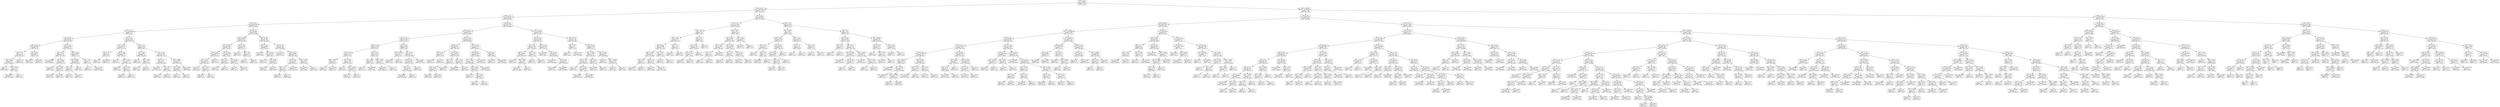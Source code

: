 digraph Tree {
node [shape=box] ;
0 [label="X[1] <= 6.0\nmse = 89614.0\nsamples = 1037\nvalue = 518.0"] ;
1 [label="X[2] <= 55.0\nmse = 18678.3683\nsamples = 331\nvalue = 340.1239"] ;
0 -> 1 [labeldistance=2.5, labelangle=45, headlabel="True"] ;
2 [label="X[0] <= 2.0\nmse = 11462.0374\nsamples = 235\nvalue = 405.0298"] ;
1 -> 2 ;
3 [label="X[2] <= 6.5\nmse = 3253.4235\nsamples = 118\nvalue = 330.0932"] ;
2 -> 3 ;
4 [label="X[1] <= 1.5\nmse = 2486.9186\nsamples = 70\nvalue = 363.1"] ;
3 -> 4 ;
5 [label="X[2] <= 2.0\nmse = 860.3233\nsamples = 36\nvalue = 320.3056"] ;
4 -> 5 ;
6 [label="X[3] <= 2.5\nmse = 656.9643\nsamples = 14\nvalue = 345.5"] ;
5 -> 6 ;
7 [label="X[4] <= 9.0\nmse = 17.284\nsamples = 9\nvalue = 328.7778"] ;
6 -> 7 ;
8 [label="X[4] <= 2.0\nmse = 8.4898\nsamples = 7\nvalue = 330.2857"] ;
7 -> 8 ;
9 [label="mse = 1.0\nsamples = 2\nvalue = 333.0"] ;
8 -> 9 ;
10 [label="X[5] <= 550.0\nmse = 7.36\nsamples = 5\nvalue = 329.2"] ;
8 -> 10 ;
11 [label="mse = 2.8889\nsamples = 3\nvalue = 327.3333"] ;
10 -> 11 ;
12 [label="mse = 1.0\nsamples = 2\nvalue = 332.0"] ;
10 -> 12 ;
13 [label="mse = 12.25\nsamples = 2\nvalue = 323.5"] ;
7 -> 13 ;
14 [label="X[4] <= 3.5\nmse = 399.04\nsamples = 5\nvalue = 375.6"] ;
6 -> 14 ;
15 [label="mse = 506.25\nsamples = 2\nvalue = 358.5"] ;
14 -> 15 ;
16 [label="mse = 2.6667\nsamples = 3\nvalue = 387.0"] ;
14 -> 16 ;
17 [label="X[3] <= 2.5\nmse = 328.7438\nsamples = 22\nvalue = 304.2727"] ;
5 -> 17 ;
18 [label="X[4] <= 2.0\nmse = 78.7934\nsamples = 11\nvalue = 287.5455"] ;
17 -> 18 ;
19 [label="mse = 102.8889\nsamples = 3\nvalue = 296.6667"] ;
18 -> 19 ;
20 [label="X[4] <= 4.5\nmse = 26.8594\nsamples = 8\nvalue = 284.125"] ;
18 -> 20 ;
21 [label="mse = 49.0\nsamples = 2\nvalue = 289.0"] ;
20 -> 21 ;
22 [label="X[4] <= 9.0\nmse = 8.9167\nsamples = 6\nvalue = 282.5"] ;
20 -> 22 ;
23 [label="mse = 0.6667\nsamples = 3\nvalue = 280.0"] ;
22 -> 23 ;
24 [label="mse = 4.6667\nsamples = 3\nvalue = 285.0"] ;
22 -> 24 ;
25 [label="X[4] <= 4.5\nmse = 19.0909\nsamples = 11\nvalue = 321.0"] ;
17 -> 25 ;
26 [label="X[5] <= 550.0\nmse = 8.8889\nsamples = 6\nvalue = 324.3333"] ;
25 -> 26 ;
27 [label="X[4] <= 2.0\nmse = 1.25\nsamples = 4\nvalue = 322.5"] ;
26 -> 27 ;
28 [label="mse = 0.25\nsamples = 2\nvalue = 323.5"] ;
27 -> 28 ;
29 [label="mse = 0.25\nsamples = 2\nvalue = 321.5"] ;
27 -> 29 ;
30 [label="mse = 4.0\nsamples = 2\nvalue = 328.0"] ;
26 -> 30 ;
31 [label="X[5] <= 55.0\nmse = 2.0\nsamples = 5\nvalue = 317.0"] ;
25 -> 31 ;
32 [label="mse = 1.0\nsamples = 2\nvalue = 316.0"] ;
31 -> 32 ;
33 [label="mse = 1.5556\nsamples = 3\nvalue = 317.6667"] ;
31 -> 33 ;
34 [label="X[2] <= 1.5\nmse = 216.9481\nsamples = 34\nvalue = 408.4118"] ;
4 -> 34 ;
35 [label="X[3] <= 2.5\nmse = 135.6735\nsamples = 14\nvalue = 422.5714"] ;
34 -> 35 ;
36 [label="X[4] <= 2.0\nmse = 3.44\nsamples = 5\nvalue = 412.6"] ;
35 -> 36 ;
37 [label="mse = 0.25\nsamples = 2\nvalue = 410.5"] ;
36 -> 37 ;
38 [label="mse = 0.6667\nsamples = 3\nvalue = 414.0"] ;
36 -> 38 ;
39 [label="X[4] <= 2.0\nmse = 123.2099\nsamples = 9\nvalue = 428.1111"] ;
35 -> 39 ;
40 [label="mse = 0.25\nsamples = 2\nvalue = 417.5"] ;
39 -> 40 ;
41 [label="X[4] <= 4.5\nmse = 116.9796\nsamples = 7\nvalue = 431.1429"] ;
39 -> 41 ;
42 [label="mse = 90.25\nsamples = 2\nvalue = 444.5"] ;
41 -> 42 ;
43 [label="X[4] <= 9.0\nmse = 27.76\nsamples = 5\nvalue = 425.8"] ;
41 -> 43 ;
44 [label="mse = 42.0\nsamples = 3\nvalue = 427.0"] ;
43 -> 44 ;
45 [label="mse = 1.0\nsamples = 2\nvalue = 424.0"] ;
43 -> 45 ;
46 [label="X[3] <= 1.5\nmse = 35.25\nsamples = 20\nvalue = 398.5"] ;
34 -> 46 ;
47 [label="X[4] <= 4.5\nmse = 3.8889\nsamples = 6\nvalue = 391.3333"] ;
46 -> 47 ;
48 [label="mse = 1.0\nsamples = 2\nvalue = 389.0"] ;
47 -> 48 ;
49 [label="X[5] <= 55.0\nmse = 1.25\nsamples = 4\nvalue = 392.5"] ;
47 -> 49 ;
50 [label="mse = 0.25\nsamples = 2\nvalue = 393.5"] ;
49 -> 50 ;
51 [label="mse = 0.25\nsamples = 2\nvalue = 391.5"] ;
49 -> 51 ;
52 [label="X[4] <= 4.5\nmse = 17.2449\nsamples = 14\nvalue = 401.5714"] ;
46 -> 52 ;
53 [label="X[4] <= 2.0\nmse = 9.6735\nsamples = 7\nvalue = 404.4286"] ;
52 -> 53 ;
54 [label="mse = 6.2222\nsamples = 3\nvalue = 402.3333"] ;
53 -> 54 ;
55 [label="X[5] <= 55.0\nmse = 6.5\nsamples = 4\nvalue = 406.0"] ;
53 -> 55 ;
56 [label="mse = 12.25\nsamples = 2\nvalue = 405.5"] ;
55 -> 56 ;
57 [label="mse = 0.25\nsamples = 2\nvalue = 406.5"] ;
55 -> 57 ;
58 [label="X[5] <= 550.0\nmse = 8.4898\nsamples = 7\nvalue = 398.7143"] ;
52 -> 58 ;
59 [label="X[5] <= 55.0\nmse = 4.6875\nsamples = 4\nvalue = 400.75"] ;
58 -> 59 ;
60 [label="mse = 1.0\nsamples = 2\nvalue = 399.0"] ;
59 -> 60 ;
61 [label="mse = 2.25\nsamples = 2\nvalue = 402.5"] ;
59 -> 61 ;
62 [label="mse = 0.6667\nsamples = 3\nvalue = 396.0"] ;
58 -> 62 ;
63 [label="X[1] <= 1.5\nmse = 465.4983\nsamples = 48\nvalue = 281.9583"] ;
3 -> 63 ;
64 [label="X[5] <= 550.0\nmse = 136.9722\nsamples = 24\nvalue = 262.8333"] ;
63 -> 64 ;
65 [label="X[5] <= 55.0\nmse = 168.3594\nsamples = 16\nvalue = 260.375"] ;
64 -> 65 ;
66 [label="X[4] <= 9.0\nmse = 132.3594\nsamples = 8\nvalue = 264.875"] ;
65 -> 66 ;
67 [label="X[3] <= 1.5\nmse = 126.2222\nsamples = 6\nvalue = 261.3333"] ;
66 -> 67 ;
68 [label="mse = 81.0\nsamples = 2\nvalue = 269.0"] ;
67 -> 68 ;
69 [label="X[4] <= 4.5\nmse = 104.75\nsamples = 4\nvalue = 257.5"] ;
67 -> 69 ;
70 [label="mse = 196.0\nsamples = 2\nvalue = 255.0"] ;
69 -> 70 ;
71 [label="mse = 1.0\nsamples = 2\nvalue = 260.0"] ;
69 -> 71 ;
72 [label="mse = 0.25\nsamples = 2\nvalue = 275.5"] ;
66 -> 72 ;
73 [label="X[3] <= 2.5\nmse = 163.8594\nsamples = 8\nvalue = 255.875"] ;
65 -> 73 ;
74 [label="X[4] <= 4.5\nmse = 134.0\nsamples = 4\nvalue = 248.0"] ;
73 -> 74 ;
75 [label="mse = 64.0\nsamples = 2\nvalue = 258.0"] ;
74 -> 75 ;
76 [label="mse = 4.0\nsamples = 2\nvalue = 238.0"] ;
74 -> 76 ;
77 [label="X[4] <= 4.5\nmse = 69.6875\nsamples = 4\nvalue = 263.75"] ;
73 -> 77 ;
78 [label="mse = 36.0\nsamples = 2\nvalue = 257.0"] ;
77 -> 78 ;
79 [label="mse = 12.25\nsamples = 2\nvalue = 270.5"] ;
77 -> 79 ;
80 [label="X[4] <= 4.5\nmse = 37.9375\nsamples = 8\nvalue = 267.75"] ;
64 -> 80 ;
81 [label="mse = 29.25\nsamples = 4\nvalue = 263.5"] ;
80 -> 81 ;
82 [label="X[4] <= 9.0\nmse = 10.5\nsamples = 4\nvalue = 272.0"] ;
80 -> 82 ;
83 [label="mse = 4.0\nsamples = 2\nvalue = 270.0"] ;
82 -> 83 ;
84 [label="mse = 9.0\nsamples = 2\nvalue = 274.0"] ;
82 -> 84 ;
85 [label="X[5] <= 55.0\nmse = 62.4931\nsamples = 24\nvalue = 301.0833"] ;
63 -> 85 ;
86 [label="X[4] <= 2.0\nmse = 62.6094\nsamples = 8\nvalue = 305.125"] ;
85 -> 86 ;
87 [label="mse = 90.25\nsamples = 2\nvalue = 296.5"] ;
86 -> 87 ;
88 [label="X[4] <= 4.5\nmse = 20.3333\nsamples = 6\nvalue = 308.0"] ;
86 -> 88 ;
89 [label="mse = 12.25\nsamples = 2\nvalue = 310.5"] ;
88 -> 89 ;
90 [label="X[4] <= 9.0\nmse = 19.6875\nsamples = 4\nvalue = 306.75"] ;
88 -> 90 ;
91 [label="mse = 20.25\nsamples = 2\nvalue = 305.5"] ;
90 -> 91 ;
92 [label="mse = 16.0\nsamples = 2\nvalue = 308.0"] ;
90 -> 92 ;
93 [label="X[3] <= 1.5\nmse = 50.1836\nsamples = 16\nvalue = 299.0625"] ;
85 -> 93 ;
94 [label="mse = 16.1875\nsamples = 4\nvalue = 292.25"] ;
93 -> 94 ;
95 [label="X[4] <= 4.5\nmse = 40.8889\nsamples = 12\nvalue = 301.3333"] ;
93 -> 95 ;
96 [label="X[4] <= 2.0\nmse = 23.2653\nsamples = 7\nvalue = 304.8571"] ;
95 -> 96 ;
97 [label="X[3] <= 2.5\nmse = 10.5\nsamples = 4\nvalue = 303.0"] ;
96 -> 97 ;
98 [label="mse = 6.25\nsamples = 2\nvalue = 305.5"] ;
97 -> 98 ;
99 [label="mse = 2.25\nsamples = 2\nvalue = 300.5"] ;
97 -> 99 ;
100 [label="mse = 29.5556\nsamples = 3\nvalue = 307.3333"] ;
96 -> 100 ;
101 [label="X[5] <= 550.0\nmse = 23.84\nsamples = 5\nvalue = 296.4"] ;
95 -> 101 ;
102 [label="mse = 32.6667\nsamples = 3\nvalue = 298.0"] ;
101 -> 102 ;
103 [label="mse = 1.0\nsamples = 2\nvalue = 294.0"] ;
101 -> 103 ;
104 [label="X[2] <= 6.5\nmse = 8365.4352\nsamples = 117\nvalue = 480.6068"] ;
2 -> 104 ;
105 [label="X[1] <= 1.5\nmse = 5333.1976\nsamples = 69\nvalue = 536.5942"] ;
104 -> 105 ;
106 [label="X[2] <= 1.5\nmse = 517.4563\nsamples = 35\nvalue = 474.1714"] ;
105 -> 106 ;
107 [label="X[3] <= 2.5\nmse = 229.55\nsamples = 20\nvalue = 487.5"] ;
106 -> 107 ;
108 [label="X[4] <= 4.5\nmse = 93.29\nsamples = 10\nvalue = 476.9"] ;
107 -> 108 ;
109 [label="X[5] <= 550.0\nmse = 134.5\nsamples = 4\nvalue = 481.0"] ;
108 -> 109 ;
110 [label="mse = 0.25\nsamples = 2\nvalue = 488.5"] ;
109 -> 110 ;
111 [label="mse = 156.25\nsamples = 2\nvalue = 473.5"] ;
109 -> 111 ;
112 [label="X[5] <= 55.0\nmse = 47.1389\nsamples = 6\nvalue = 474.1667"] ;
108 -> 112 ;
113 [label="mse = 1.0\nsamples = 2\nvalue = 480.0"] ;
112 -> 113 ;
114 [label="X[5] <= 550.0\nmse = 44.6875\nsamples = 4\nvalue = 471.25"] ;
112 -> 114 ;
115 [label="mse = 12.25\nsamples = 2\nvalue = 467.5"] ;
114 -> 115 ;
116 [label="mse = 49.0\nsamples = 2\nvalue = 475.0"] ;
114 -> 116 ;
117 [label="X[4] <= 4.5\nmse = 141.09\nsamples = 10\nvalue = 498.1"] ;
107 -> 117 ;
118 [label="X[5] <= 55.0\nmse = 59.84\nsamples = 5\nvalue = 508.4"] ;
117 -> 118 ;
119 [label="mse = 4.0\nsamples = 2\nvalue = 512.0"] ;
118 -> 119 ;
120 [label="mse = 82.6667\nsamples = 3\nvalue = 506.0"] ;
118 -> 120 ;
121 [label="X[5] <= 550.0\nmse = 10.16\nsamples = 5\nvalue = 487.8"] ;
117 -> 121 ;
122 [label="mse = 9.5556\nsamples = 3\nvalue = 489.3333"] ;
121 -> 122 ;
123 [label="mse = 2.25\nsamples = 2\nvalue = 485.5"] ;
121 -> 123 ;
124 [label="X[3] <= 2.5\nmse = 348.64\nsamples = 15\nvalue = 456.4"] ;
106 -> 124 ;
125 [label="X[5] <= 550.0\nmse = 167.25\nsamples = 4\nvalue = 431.5"] ;
124 -> 125 ;
126 [label="mse = 90.25\nsamples = 2\nvalue = 442.5"] ;
125 -> 126 ;
127 [label="mse = 2.25\nsamples = 2\nvalue = 420.5"] ;
125 -> 127 ;
128 [label="X[4] <= 9.0\nmse = 107.157\nsamples = 11\nvalue = 465.4545"] ;
124 -> 128 ;
129 [label="X[3] <= 4.5\nmse = 55.9844\nsamples = 8\nvalue = 470.375"] ;
128 -> 129 ;
130 [label="X[4] <= 2.0\nmse = 40.4722\nsamples = 6\nvalue = 467.8333"] ;
129 -> 130 ;
131 [label="mse = 6.8889\nsamples = 3\nvalue = 473.6667"] ;
130 -> 131 ;
132 [label="mse = 6.0\nsamples = 3\nvalue = 462.0"] ;
130 -> 132 ;
133 [label="mse = 25.0\nsamples = 2\nvalue = 478.0"] ;
129 -> 133 ;
134 [label="mse = 6.8889\nsamples = 3\nvalue = 452.3333"] ;
128 -> 134 ;
135 [label="X[3] <= 2.5\nmse = 2150.1843\nsamples = 34\nvalue = 600.8529"] ;
105 -> 135 ;
136 [label="X[4] <= 2.0\nmse = 909.5917\nsamples = 17\nvalue = 566.7647"] ;
135 -> 136 ;
137 [label="X[3] <= 1.5\nmse = 330.5\nsamples = 4\nvalue = 537.0"] ;
136 -> 137 ;
138 [label="mse = 100.0\nsamples = 2\nvalue = 521.0"] ;
137 -> 138 ;
139 [label="mse = 49.0\nsamples = 2\nvalue = 553.0"] ;
137 -> 139 ;
140 [label="X[4] <= 9.0\nmse = 731.3018\nsamples = 13\nvalue = 575.9231"] ;
136 -> 140 ;
141 [label="X[2] <= 2.0\nmse = 755.0\nsamples = 8\nvalue = 587.5"] ;
140 -> 141 ;
142 [label="X[4] <= 4.5\nmse = 781.84\nsamples = 5\nvalue = 597.4"] ;
141 -> 142 ;
143 [label="mse = 552.25\nsamples = 2\nvalue = 608.5"] ;
142 -> 143 ;
144 [label="mse = 798.0\nsamples = 3\nvalue = 590.0"] ;
142 -> 144 ;
145 [label="mse = 274.6667\nsamples = 3\nvalue = 571.0"] ;
141 -> 145 ;
146 [label="X[2] <= 2.0\nmse = 135.84\nsamples = 5\nvalue = 557.4"] ;
140 -> 146 ;
147 [label="mse = 80.8889\nsamples = 3\nvalue = 564.6667"] ;
146 -> 147 ;
148 [label="mse = 20.25\nsamples = 2\nvalue = 546.5"] ;
146 -> 148 ;
149 [label="X[2] <= 2.0\nmse = 1066.7612\nsamples = 17\nvalue = 634.9412"] ;
135 -> 149 ;
150 [label="X[4] <= 9.0\nmse = 659.3056\nsamples = 12\nvalue = 647.8333"] ;
149 -> 150 ;
151 [label="X[4] <= 4.5\nmse = 117.8765\nsamples = 9\nvalue = 659.8889"] ;
150 -> 151 ;
152 [label="X[3] <= 4.5\nmse = 16.6667\nsamples = 6\nvalue = 667.0"] ;
151 -> 152 ;
153 [label="mse = 12.25\nsamples = 2\nvalue = 671.5"] ;
152 -> 153 ;
154 [label="X[4] <= 2.0\nmse = 3.6875\nsamples = 4\nvalue = 664.75"] ;
152 -> 154 ;
155 [label="mse = 0.25\nsamples = 2\nvalue = 666.5"] ;
154 -> 155 ;
156 [label="mse = 1.0\nsamples = 2\nvalue = 663.0"] ;
154 -> 156 ;
157 [label="mse = 16.8889\nsamples = 3\nvalue = 645.6667"] ;
151 -> 157 ;
158 [label="mse = 539.5556\nsamples = 3\nvalue = 611.6667"] ;
150 -> 158 ;
159 [label="X[4] <= 4.5\nmse = 688.4\nsamples = 5\nvalue = 604.0"] ;
149 -> 159 ;
160 [label="mse = 380.25\nsamples = 2\nvalue = 619.5"] ;
159 -> 160 ;
161 [label="mse = 626.8889\nsamples = 3\nvalue = 593.6667"] ;
159 -> 161 ;
162 [label="X[1] <= 1.5\nmse = 1740.9844\nsamples = 48\nvalue = 400.125"] ;
104 -> 162 ;
163 [label="X[4] <= 4.5\nmse = 126.6649\nsamples = 24\nvalue = 359.7917"] ;
162 -> 163 ;
164 [label="X[4] <= 2.0\nmse = 90.5556\nsamples = 12\nvalue = 365.3333"] ;
163 -> 164 ;
165 [label="X[3] <= 1.5\nmse = 38.6939\nsamples = 7\nvalue = 360.1429"] ;
164 -> 165 ;
166 [label="mse = 100.0\nsamples = 2\nvalue = 364.0"] ;
165 -> 166 ;
167 [label="X[5] <= 550.0\nmse = 5.84\nsamples = 5\nvalue = 358.6"] ;
165 -> 167 ;
168 [label="mse = 1.5556\nsamples = 3\nvalue = 357.6667"] ;
167 -> 168 ;
169 [label="mse = 9.0\nsamples = 2\nvalue = 360.0"] ;
167 -> 169 ;
170 [label="X[3] <= 2.5\nmse = 72.64\nsamples = 5\nvalue = 372.6"] ;
164 -> 170 ;
171 [label="mse = 25.0\nsamples = 2\nvalue = 375.0"] ;
170 -> 171 ;
172 [label="mse = 98.0\nsamples = 3\nvalue = 371.0"] ;
170 -> 172 ;
173 [label="X[3] <= 1.5\nmse = 101.3542\nsamples = 12\nvalue = 354.25"] ;
163 -> 173 ;
174 [label="mse = 16.6667\nsamples = 3\nvalue = 366.0"] ;
173 -> 174 ;
175 [label="X[3] <= 2.5\nmse = 68.2222\nsamples = 9\nvalue = 350.3333"] ;
173 -> 175 ;
176 [label="mse = 20.2222\nsamples = 3\nvalue = 344.3333"] ;
175 -> 176 ;
177 [label="X[4] <= 9.0\nmse = 65.2222\nsamples = 6\nvalue = 353.3333"] ;
175 -> 177 ;
178 [label="mse = 72.6667\nsamples = 3\nvalue = 357.0"] ;
177 -> 178 ;
179 [label="mse = 30.8889\nsamples = 3\nvalue = 349.6667"] ;
177 -> 179 ;
180 [label="X[4] <= 2.0\nmse = 101.7483\nsamples = 24\nvalue = 440.4583"] ;
162 -> 180 ;
181 [label="X[5] <= 55.0\nmse = 15.2\nsamples = 5\nvalue = 427.0"] ;
180 -> 181 ;
182 [label="mse = 0.25\nsamples = 2\nvalue = 430.5"] ;
181 -> 182 ;
183 [label="mse = 11.5556\nsamples = 3\nvalue = 424.6667"] ;
181 -> 183 ;
184 [label="X[4] <= 9.0\nmse = 64.3158\nsamples = 19\nvalue = 444.0"] ;
180 -> 184 ;
185 [label="X[5] <= 550.0\nmse = 57.7633\nsamples = 13\nvalue = 445.9231"] ;
184 -> 185 ;
186 [label="X[3] <= 1.5\nmse = 33.7344\nsamples = 8\nvalue = 448.625"] ;
185 -> 186 ;
187 [label="mse = 2.25\nsamples = 2\nvalue = 456.5"] ;
186 -> 187 ;
188 [label="X[3] <= 4.5\nmse = 16.6667\nsamples = 6\nvalue = 446.0"] ;
186 -> 188 ;
189 [label="mse = 11.5556\nsamples = 3\nvalue = 448.3333"] ;
188 -> 189 ;
190 [label="mse = 10.8889\nsamples = 3\nvalue = 443.6667"] ;
188 -> 190 ;
191 [label="X[3] <= 4.5\nmse = 65.84\nsamples = 5\nvalue = 441.6"] ;
185 -> 191 ;
192 [label="mse = 10.6667\nsamples = 3\nvalue = 438.0"] ;
191 -> 192 ;
193 [label="mse = 100.0\nsamples = 2\nvalue = 447.0"] ;
191 -> 193 ;
194 [label="X[5] <= 55.0\nmse = 53.1389\nsamples = 6\nvalue = 439.8333"] ;
184 -> 194 ;
195 [label="mse = 25.0\nsamples = 2\nvalue = 434.0"] ;
194 -> 195 ;
196 [label="X[5] <= 550.0\nmse = 41.6875\nsamples = 4\nvalue = 442.75"] ;
194 -> 196 ;
197 [label="mse = 6.25\nsamples = 2\nvalue = 446.5"] ;
196 -> 197 ;
198 [label="mse = 49.0\nsamples = 2\nvalue = 439.0"] ;
196 -> 198 ;
199 [label="X[0] <= 2.0\nmse = 786.5988\nsamples = 96\nvalue = 181.2396"] ;
1 -> 199 ;
200 [label="X[1] <= 1.5\nmse = 172.2908\nsamples = 44\nvalue = 154.9318"] ;
199 -> 200 ;
201 [label="X[5] <= 550.0\nmse = 52.0\nsamples = 25\nvalue = 145.0"] ;
200 -> 201 ;
202 [label="X[4] <= 9.0\nmse = 50.1453\nsamples = 17\nvalue = 146.1765"] ;
201 -> 202 ;
203 [label="X[4] <= 4.5\nmse = 45.6686\nsamples = 13\nvalue = 147.1538"] ;
202 -> 203 ;
204 [label="X[5] <= 55.0\nmse = 41.8765\nsamples = 9\nvalue = 145.8889"] ;
203 -> 204 ;
205 [label="X[4] <= 2.0\nmse = 43.5\nsamples = 4\nvalue = 148.0"] ;
204 -> 205 ;
206 [label="mse = 56.25\nsamples = 2\nvalue = 144.5"] ;
205 -> 206 ;
207 [label="mse = 6.25\nsamples = 2\nvalue = 151.5"] ;
205 -> 207 ;
208 [label="X[4] <= 2.0\nmse = 34.16\nsamples = 5\nvalue = 144.2"] ;
204 -> 208 ;
209 [label="mse = 42.25\nsamples = 2\nvalue = 148.5"] ;
208 -> 209 ;
210 [label="mse = 8.2222\nsamples = 3\nvalue = 141.3333"] ;
208 -> 210 ;
211 [label="X[5] <= 55.0\nmse = 42.5\nsamples = 4\nvalue = 150.0"] ;
203 -> 211 ;
212 [label="mse = 0.25\nsamples = 2\nvalue = 143.5"] ;
211 -> 212 ;
213 [label="mse = 0.25\nsamples = 2\nvalue = 156.5"] ;
211 -> 213 ;
214 [label="X[3] <= 2.5\nmse = 51.5\nsamples = 4\nvalue = 143.0"] ;
202 -> 214 ;
215 [label="mse = 49.0\nsamples = 2\nvalue = 146.0"] ;
214 -> 215 ;
216 [label="mse = 36.0\nsamples = 2\nvalue = 140.0"] ;
214 -> 216 ;
217 [label="X[4] <= 9.0\nmse = 46.75\nsamples = 8\nvalue = 142.5"] ;
201 -> 217 ;
218 [label="X[4] <= 4.5\nmse = 51.1389\nsamples = 6\nvalue = 140.8333"] ;
217 -> 218 ;
219 [label="X[3] <= 4.0\nmse = 41.1875\nsamples = 4\nvalue = 144.25"] ;
218 -> 219 ;
220 [label="mse = 49.0\nsamples = 2\nvalue = 143.0"] ;
219 -> 220 ;
221 [label="mse = 30.25\nsamples = 2\nvalue = 145.5"] ;
219 -> 221 ;
222 [label="mse = 1.0\nsamples = 2\nvalue = 134.0"] ;
218 -> 222 ;
223 [label="mse = 0.25\nsamples = 2\nvalue = 147.5"] ;
217 -> 223 ;
224 [label="X[5] <= 550.0\nmse = 30.0\nsamples = 19\nvalue = 168.0"] ;
200 -> 224 ;
225 [label="X[4] <= 4.5\nmse = 32.5956\nsamples = 15\nvalue = 167.2667"] ;
224 -> 225 ;
226 [label="X[5] <= 55.0\nmse = 11.3469\nsamples = 7\nvalue = 166.2857"] ;
225 -> 226 ;
227 [label="X[3] <= 2.5\nmse = 12.5\nsamples = 4\nvalue = 166.0"] ;
226 -> 227 ;
228 [label="mse = 1.0\nsamples = 2\nvalue = 168.0"] ;
227 -> 228 ;
229 [label="mse = 16.0\nsamples = 2\nvalue = 164.0"] ;
227 -> 229 ;
230 [label="mse = 9.5556\nsamples = 3\nvalue = 166.6667"] ;
226 -> 230 ;
231 [label="X[5] <= 55.0\nmse = 49.6094\nsamples = 8\nvalue = 168.125"] ;
225 -> 231 ;
232 [label="X[3] <= 2.5\nmse = 56.5\nsamples = 4\nvalue = 169.0"] ;
231 -> 232 ;
233 [label="mse = 56.25\nsamples = 2\nvalue = 169.5"] ;
232 -> 233 ;
234 [label="mse = 56.25\nsamples = 2\nvalue = 168.5"] ;
232 -> 234 ;
235 [label="X[4] <= 9.0\nmse = 41.1875\nsamples = 4\nvalue = 167.25"] ;
231 -> 235 ;
236 [label="mse = 30.25\nsamples = 2\nvalue = 168.5"] ;
235 -> 236 ;
237 [label="mse = 49.0\nsamples = 2\nvalue = 166.0"] ;
235 -> 237 ;
238 [label="X[4] <= 4.5\nmse = 10.6875\nsamples = 4\nvalue = 170.75"] ;
224 -> 238 ;
239 [label="mse = 20.25\nsamples = 2\nvalue = 170.5"] ;
238 -> 239 ;
240 [label="mse = 1.0\nsamples = 2\nvalue = 171.0"] ;
238 -> 240 ;
241 [label="X[1] <= 1.5\nmse = 225.25\nsamples = 52\nvalue = 203.5"] ;
199 -> 241 ;
242 [label="X[5] <= 550.0\nmse = 44.0\nsamples = 23\nvalue = 189.0"] ;
241 -> 242 ;
243 [label="X[3] <= 1.5\nmse = 35.8933\nsamples = 15\nvalue = 187.8"] ;
242 -> 243 ;
244 [label="X[4] <= 2.0\nmse = 30.7755\nsamples = 7\nvalue = 190.2857"] ;
243 -> 244 ;
245 [label="mse = 6.25\nsamples = 2\nvalue = 183.5"] ;
244 -> 245 ;
246 [label="X[4] <= 9.0\nmse = 14.8\nsamples = 5\nvalue = 193.0"] ;
244 -> 246 ;
247 [label="mse = 8.6667\nsamples = 3\nvalue = 194.0"] ;
246 -> 247 ;
248 [label="mse = 20.25\nsamples = 2\nvalue = 191.5"] ;
246 -> 248 ;
249 [label="X[4] <= 9.0\nmse = 30.2344\nsamples = 8\nvalue = 185.625"] ;
243 -> 249 ;
250 [label="X[4] <= 4.5\nmse = 30.6667\nsamples = 6\nvalue = 187.0"] ;
249 -> 250 ;
251 [label="X[4] <= 2.0\nmse = 25.25\nsamples = 4\nvalue = 184.5"] ;
250 -> 251 ;
252 [label="mse = 20.25\nsamples = 2\nvalue = 187.5"] ;
251 -> 252 ;
253 [label="mse = 12.25\nsamples = 2\nvalue = 181.5"] ;
251 -> 253 ;
254 [label="mse = 4.0\nsamples = 2\nvalue = 192.0"] ;
250 -> 254 ;
255 [label="mse = 6.25\nsamples = 2\nvalue = 181.5"] ;
249 -> 255 ;
256 [label="X[4] <= 4.5\nmse = 51.4375\nsamples = 8\nvalue = 191.25"] ;
242 -> 256 ;
257 [label="X[4] <= 2.0\nmse = 14.0\nsamples = 4\nvalue = 195.0"] ;
256 -> 257 ;
258 [label="mse = 4.0\nsamples = 2\nvalue = 197.0"] ;
257 -> 258 ;
259 [label="mse = 16.0\nsamples = 2\nvalue = 193.0"] ;
257 -> 259 ;
260 [label="X[3] <= 2.0\nmse = 60.75\nsamples = 4\nvalue = 187.5"] ;
256 -> 260 ;
261 [label="mse = 16.0\nsamples = 2\nvalue = 184.0"] ;
260 -> 261 ;
262 [label="mse = 81.0\nsamples = 2\nvalue = 191.0"] ;
260 -> 262 ;
263 [label="X[3] <= 4.5\nmse = 70.0\nsamples = 29\nvalue = 215.0"] ;
241 -> 263 ;
264 [label="X[5] <= 55.0\nmse = 53.5802\nsamples = 18\nvalue = 217.5556"] ;
263 -> 264 ;
265 [label="X[4] <= 4.5\nmse = 43.5\nsamples = 4\nvalue = 221.0"] ;
264 -> 265 ;
266 [label="mse = 0.25\nsamples = 2\nvalue = 214.5"] ;
265 -> 266 ;
267 [label="mse = 2.25\nsamples = 2\nvalue = 227.5"] ;
265 -> 267 ;
268 [label="X[4] <= 4.5\nmse = 52.102\nsamples = 14\nvalue = 216.5714"] ;
264 -> 268 ;
269 [label="X[5] <= 550.0\nmse = 60.1224\nsamples = 7\nvalue = 218.8571"] ;
268 -> 269 ;
270 [label="mse = 49.5556\nsamples = 3\nvalue = 220.3333"] ;
269 -> 270 ;
271 [label="X[4] <= 2.0\nmse = 65.1875\nsamples = 4\nvalue = 217.75"] ;
269 -> 271 ;
272 [label="mse = 4.0\nsamples = 2\nvalue = 222.0"] ;
271 -> 272 ;
273 [label="mse = 90.25\nsamples = 2\nvalue = 213.5"] ;
271 -> 273 ;
274 [label="X[5] <= 550.0\nmse = 33.6327\nsamples = 7\nvalue = 214.2857"] ;
268 -> 274 ;
275 [label="mse = 36.2222\nsamples = 3\nvalue = 210.3333"] ;
274 -> 275 ;
276 [label="X[4] <= 9.0\nmse = 11.1875\nsamples = 4\nvalue = 217.25"] ;
274 -> 276 ;
277 [label="mse = 4.0\nsamples = 2\nvalue = 219.0"] ;
276 -> 277 ;
278 [label="mse = 12.25\nsamples = 2\nvalue = 215.5"] ;
276 -> 278 ;
279 [label="X[5] <= 550.0\nmse = 68.6942\nsamples = 11\nvalue = 210.8182"] ;
263 -> 279 ;
280 [label="X[4] <= 2.0\nmse = 9.1429\nsamples = 7\nvalue = 206.0"] ;
279 -> 280 ;
281 [label="mse = 1.0\nsamples = 2\nvalue = 209.0"] ;
280 -> 281 ;
282 [label="X[5] <= 55.0\nmse = 7.36\nsamples = 5\nvalue = 204.8"] ;
280 -> 282 ;
283 [label="mse = 2.6667\nsamples = 3\nvalue = 203.0"] ;
282 -> 283 ;
284 [label="mse = 2.25\nsamples = 2\nvalue = 207.5"] ;
282 -> 284 ;
285 [label="X[4] <= 4.5\nmse = 61.1875\nsamples = 4\nvalue = 219.25"] ;
279 -> 285 ;
286 [label="mse = 30.25\nsamples = 2\nvalue = 212.5"] ;
285 -> 286 ;
287 [label="mse = 1.0\nsamples = 2\nvalue = 226.0"] ;
285 -> 287 ;
288 [label="X[1] <= 5500.0\nmse = 101082.5875\nsamples = 706\nvalue = 601.3952"] ;
0 -> 288 [labeldistance=2.5, labelangle=-45, headlabel="False"] ;
289 [label="X[4] <= 2.0\nmse = 48470.6224\nsamples = 526\nvalue = 694.9658"] ;
288 -> 289 ;
290 [label="X[1] <= 550.0\nmse = 30453.2331\nsamples = 131\nvalue = 500.6565"] ;
289 -> 290 ;
291 [label="X[2] <= 55.0\nmse = 12508.3906\nsamples = 86\nvalue = 541.1279"] ;
290 -> 291 ;
292 [label="X[0] <= 2.0\nmse = 3088.898\nsamples = 62\nvalue = 583.1935"] ;
291 -> 292 ;
293 [label="X[2] <= 6.5\nmse = 3232.2021\nsamples = 32\nvalue = 562.7188"] ;
292 -> 293 ;
294 [label="X[3] <= 2.5\nmse = 1251.0803\nsamples = 19\nvalue = 590.8421"] ;
293 -> 294 ;
295 [label="X[5] <= 55.0\nmse = 1390.29\nsamples = 10\nvalue = 600.1"] ;
294 -> 295 ;
296 [label="mse = 1002.8889\nsamples = 3\nvalue = 629.6667"] ;
295 -> 296 ;
297 [label="X[1] <= 55.0\nmse = 1021.102\nsamples = 7\nvalue = 587.4286"] ;
295 -> 297 ;
298 [label="mse = 1068.6667\nsamples = 3\nvalue = 581.0"] ;
297 -> 298 ;
299 [label="X[5] <= 550.0\nmse = 931.1875\nsamples = 4\nvalue = 592.25"] ;
297 -> 299 ;
300 [label="mse = 0.25\nsamples = 2\nvalue = 618.5"] ;
299 -> 300 ;
301 [label="mse = 484.0\nsamples = 2\nvalue = 566.0"] ;
299 -> 301 ;
302 [label="X[1] <= 55.0\nmse = 895.358\nsamples = 9\nvalue = 580.5556"] ;
294 -> 302 ;
303 [label="X[2] <= 2.0\nmse = 752.56\nsamples = 5\nvalue = 597.8"] ;
302 -> 303 ;
304 [label="mse = 213.5556\nsamples = 3\nvalue = 617.6667"] ;
303 -> 304 ;
305 [label="mse = 81.0\nsamples = 2\nvalue = 568.0"] ;
303 -> 305 ;
306 [label="X[2] <= 2.0\nmse = 237.5\nsamples = 4\nvalue = 559.0"] ;
302 -> 306 ;
307 [label="mse = 12.25\nsamples = 2\nvalue = 544.5"] ;
306 -> 307 ;
308 [label="mse = 42.25\nsamples = 2\nvalue = 573.5"] ;
306 -> 308 ;
309 [label="X[1] <= 55.0\nmse = 3282.2367\nsamples = 13\nvalue = 521.6154"] ;
293 -> 309 ;
310 [label="X[3] <= 4.5\nmse = 34.9796\nsamples = 7\nvalue = 470.8571"] ;
309 -> 310 ;
311 [label="X[3] <= 2.0\nmse = 32.56\nsamples = 5\nvalue = 468.8"] ;
310 -> 311 ;
312 [label="mse = 10.8889\nsamples = 3\nvalue = 472.6667"] ;
311 -> 312 ;
313 [label="mse = 9.0\nsamples = 2\nvalue = 463.0"] ;
311 -> 313 ;
314 [label="mse = 4.0\nsamples = 2\nvalue = 476.0"] ;
310 -> 314 ;
315 [label="X[5] <= 550.0\nmse = 558.1389\nsamples = 6\nvalue = 580.8333"] ;
309 -> 315 ;
316 [label="X[3] <= 2.5\nmse = 750.6875\nsamples = 4\nvalue = 584.75"] ;
315 -> 316 ;
317 [label="mse = 870.25\nsamples = 2\nvalue = 594.5"] ;
316 -> 317 ;
318 [label="mse = 441.0\nsamples = 2\nvalue = 575.0"] ;
316 -> 318 ;
319 [label="mse = 81.0\nsamples = 2\nvalue = 573.0"] ;
315 -> 319 ;
320 [label="X[2] <= 1.5\nmse = 2011.8989\nsamples = 30\nvalue = 605.0333"] ;
292 -> 320 ;
321 [label="X[3] <= 2.5\nmse = 1009.1094\nsamples = 8\nvalue = 556.875"] ;
320 -> 321 ;
322 [label="X[1] <= 55.0\nmse = 233.1875\nsamples = 4\nvalue = 535.75"] ;
321 -> 322 ;
323 [label="mse = 210.25\nsamples = 2\nvalue = 546.5"] ;
322 -> 323 ;
324 [label="mse = 25.0\nsamples = 2\nvalue = 525.0"] ;
322 -> 324 ;
325 [label="X[1] <= 55.0\nmse = 892.5\nsamples = 4\nvalue = 578.0"] ;
321 -> 325 ;
326 [label="mse = 42.25\nsamples = 2\nvalue = 607.5"] ;
325 -> 326 ;
327 [label="mse = 2.25\nsamples = 2\nvalue = 548.5"] ;
325 -> 327 ;
328 [label="X[3] <= 1.5\nmse = 1226.5207\nsamples = 22\nvalue = 622.5455"] ;
320 -> 328 ;
329 [label="mse = 736.8889\nsamples = 3\nvalue = 564.3333"] ;
328 -> 329 ;
330 [label="X[2] <= 6.5\nmse = 684.2992\nsamples = 19\nvalue = 631.7368"] ;
328 -> 330 ;
331 [label="X[1] <= 55.0\nmse = 702.44\nsamples = 10\nvalue = 616.4"] ;
330 -> 331 ;
332 [label="X[3] <= 4.0\nmse = 379.44\nsamples = 5\nvalue = 638.4"] ;
331 -> 332 ;
333 [label="mse = 20.25\nsamples = 2\nvalue = 616.5"] ;
332 -> 333 ;
334 [label="mse = 86.0\nsamples = 3\nvalue = 653.0"] ;
332 -> 334 ;
335 [label="X[3] <= 4.5\nmse = 57.44\nsamples = 5\nvalue = 594.4"] ;
331 -> 335 ;
336 [label="mse = 54.8889\nsamples = 3\nvalue = 590.6667"] ;
335 -> 336 ;
337 [label="mse = 9.0\nsamples = 2\nvalue = 600.0"] ;
335 -> 337 ;
338 [label="X[1] <= 55.0\nmse = 112.3951\nsamples = 9\nvalue = 648.7778"] ;
330 -> 338 ;
339 [label="X[3] <= 2.5\nmse = 112.64\nsamples = 5\nvalue = 654.4"] ;
338 -> 339 ;
340 [label="mse = 68.6667\nsamples = 3\nvalue = 648.0"] ;
339 -> 340 ;
341 [label="mse = 25.0\nsamples = 2\nvalue = 664.0"] ;
339 -> 341 ;
342 [label="X[3] <= 4.5\nmse = 23.1875\nsamples = 4\nvalue = 641.75"] ;
338 -> 342 ;
343 [label="mse = 20.25\nsamples = 2\nvalue = 642.5"] ;
342 -> 343 ;
344 [label="mse = 25.0\nsamples = 2\nvalue = 641.0"] ;
342 -> 344 ;
345 [label="X[1] <= 55.0\nmse = 20461.7483\nsamples = 24\nvalue = 432.4583"] ;
291 -> 345 ;
346 [label="X[0] <= 2.0\nmse = 2883.0208\nsamples = 12\nvalue = 299.25"] ;
345 -> 346 ;
347 [label="X[3] <= 4.0\nmse = 96.6667\nsamples = 6\nvalue = 247.0"] ;
346 -> 347 ;
348 [label="mse = 28.6667\nsamples = 3\nvalue = 238.0"] ;
347 -> 348 ;
349 [label="mse = 2.6667\nsamples = 3\nvalue = 256.0"] ;
347 -> 349 ;
350 [label="X[3] <= 1.5\nmse = 209.25\nsamples = 6\nvalue = 351.5"] ;
346 -> 350 ;
351 [label="mse = 240.25\nsamples = 2\nvalue = 361.5"] ;
350 -> 351 ;
352 [label="X[5] <= 550.0\nmse = 118.75\nsamples = 4\nvalue = 346.5"] ;
350 -> 352 ;
353 [label="mse = 9.0\nsamples = 2\nvalue = 340.0"] ;
352 -> 353 ;
354 [label="mse = 144.0\nsamples = 2\nvalue = 353.0"] ;
352 -> 354 ;
355 [label="X[0] <= 2.0\nmse = 2551.5556\nsamples = 12\nvalue = 565.6667"] ;
345 -> 355 ;
356 [label="X[3] <= 4.0\nmse = 140.2222\nsamples = 6\nvalue = 518.6667"] ;
355 -> 356 ;
357 [label="mse = 114.0\nsamples = 3\nvalue = 527.0"] ;
356 -> 357 ;
358 [label="mse = 27.5556\nsamples = 3\nvalue = 510.3333"] ;
356 -> 358 ;
359 [label="X[5] <= 550.0\nmse = 544.8889\nsamples = 6\nvalue = 612.6667"] ;
355 -> 359 ;
360 [label="X[3] <= 2.0\nmse = 190.75\nsamples = 4\nvalue = 598.5"] ;
359 -> 360 ;
361 [label="mse = 1.0\nsamples = 2\nvalue = 585.0"] ;
360 -> 361 ;
362 [label="mse = 16.0\nsamples = 2\nvalue = 612.0"] ;
360 -> 362 ;
363 [label="mse = 49.0\nsamples = 2\nvalue = 641.0"] ;
359 -> 363 ;
364 [label="X[0] <= 2.0\nmse = 55635.2365\nsamples = 45\nvalue = 423.3111"] ;
290 -> 364 ;
365 [label="X[3] <= 2.5\nmse = 616.969\nsamples = 22\nvalue = 627.5909"] ;
364 -> 365 ;
366 [label="X[3] <= 1.5\nmse = 497.2\nsamples = 10\nvalue = 609.0"] ;
365 -> 366 ;
367 [label="X[2] <= 2.0\nmse = 270.96\nsamples = 5\nvalue = 626.2"] ;
366 -> 367 ;
368 [label="mse = 43.5556\nsamples = 3\nvalue = 615.6667"] ;
367 -> 368 ;
369 [label="mse = 196.0\nsamples = 2\nvalue = 642.0"] ;
367 -> 369 ;
370 [label="X[5] <= 55.0\nmse = 131.76\nsamples = 5\nvalue = 591.8"] ;
366 -> 370 ;
371 [label="mse = 72.25\nsamples = 2\nvalue = 581.5"] ;
370 -> 371 ;
372 [label="mse = 53.5556\nsamples = 3\nvalue = 598.6667"] ;
370 -> 372 ;
373 [label="X[2] <= 2.0\nmse = 188.7431\nsamples = 12\nvalue = 643.0833"] ;
365 -> 373 ;
374 [label="mse = 193.5556\nsamples = 3\nvalue = 631.3333"] ;
373 -> 374 ;
375 [label="X[2] <= 55.0\nmse = 125.7778\nsamples = 9\nvalue = 647.0"] ;
373 -> 375 ;
376 [label="X[5] <= 550.0\nmse = 97.5833\nsamples = 6\nvalue = 651.5"] ;
375 -> 376 ;
377 [label="X[3] <= 4.5\nmse = 70.25\nsamples = 4\nvalue = 646.5"] ;
376 -> 377 ;
378 [label="mse = 12.25\nsamples = 2\nvalue = 638.5"] ;
377 -> 378 ;
379 [label="mse = 0.25\nsamples = 2\nvalue = 654.5"] ;
377 -> 379 ;
380 [label="mse = 2.25\nsamples = 2\nvalue = 661.5"] ;
376 -> 380 ;
381 [label="mse = 60.6667\nsamples = 3\nvalue = 638.0"] ;
375 -> 381 ;
382 [label="X[3] <= 1.5\nmse = 30165.1229\nsamples = 23\nvalue = 227.913"] ;
364 -> 382 ;
383 [label="X[2] <= 6.5\nmse = 22873.4286\nsamples = 7\nvalue = 421.0"] ;
382 -> 383 ;
384 [label="mse = 1296.0\nsamples = 2\nvalue = 194.0"] ;
383 -> 384 ;
385 [label="X[2] <= 55.0\nmse = 2648.16\nsamples = 5\nvalue = 511.8"] ;
383 -> 385 ;
386 [label="mse = 204.2222\nsamples = 3\nvalue = 480.3333"] ;
385 -> 386 ;
387 [label="mse = 2601.0\nsamples = 2\nvalue = 559.0"] ;
385 -> 387 ;
388 [label="X[3] <= 2.5\nmse = 9907.9961\nsamples = 16\nvalue = 143.4375"] ;
382 -> 388 ;
389 [label="X[5] <= 550.0\nmse = 29951.1875\nsamples = 4\nvalue = 228.25"] ;
388 -> 389 ;
390 [label="mse = 0.25\nsamples = 2\nvalue = 127.5"] ;
389 -> 390 ;
391 [label="mse = 39601.0\nsamples = 2\nvalue = 329.0"] ;
389 -> 391 ;
392 [label="X[2] <= 6.5\nmse = 29.9722\nsamples = 12\nvalue = 115.1667"] ;
388 -> 392 ;
393 [label="X[5] <= 55.0\nmse = 17.6667\nsamples = 6\nvalue = 111.0"] ;
392 -> 393 ;
394 [label="mse = 9.0\nsamples = 2\nvalue = 115.0"] ;
393 -> 394 ;
395 [label="X[3] <= 4.5\nmse = 10.0\nsamples = 4\nvalue = 109.0"] ;
393 -> 395 ;
396 [label="mse = 1.0\nsamples = 2\nvalue = 112.0"] ;
395 -> 396 ;
397 [label="mse = 1.0\nsamples = 2\nvalue = 106.0"] ;
395 -> 397 ;
398 [label="X[5] <= 550.0\nmse = 7.5556\nsamples = 6\nvalue = 119.3333"] ;
392 -> 398 ;
399 [label="X[2] <= 55.0\nmse = 3.6875\nsamples = 4\nvalue = 117.75"] ;
398 -> 399 ;
400 [label="mse = 1.0\nsamples = 2\nvalue = 116.0"] ;
399 -> 400 ;
401 [label="mse = 0.25\nsamples = 2\nvalue = 119.5"] ;
399 -> 401 ;
402 [label="mse = 0.25\nsamples = 2\nvalue = 122.5"] ;
398 -> 402 ;
403 [label="X[1] <= 55.0\nmse = 37771.6187\nsamples = 395\nvalue = 759.4076"] ;
289 -> 403 ;
404 [label="X[2] <= 55.0\nmse = 50213.7417\nsamples = 131\nvalue = 608.313"] ;
403 -> 404 ;
405 [label="X[0] <= 2.0\nmse = 19860.6234\nsamples = 95\nvalue = 723.1368"] ;
404 -> 405 ;
406 [label="X[2] <= 6.5\nmse = 8928.6304\nsamples = 50\nvalue = 613.36"] ;
405 -> 406 ;
407 [label="X[3] <= 4.5\nmse = 653.2593\nsamples = 27\nvalue = 698.3333"] ;
406 -> 407 ;
408 [label="X[4] <= 9.0\nmse = 336.7424\nsamples = 19\nvalue = 687.6842"] ;
407 -> 408 ;
409 [label="X[2] <= 2.0\nmse = 380.5207\nsamples = 13\nvalue = 693.3077"] ;
408 -> 409 ;
410 [label="X[3] <= 1.5\nmse = 496.6939\nsamples = 7\nvalue = 702.8571"] ;
409 -> 410 ;
411 [label="mse = 54.8889\nsamples = 3\nvalue = 682.6667"] ;
410 -> 411 ;
412 [label="X[5] <= 55.0\nmse = 293.0\nsamples = 4\nvalue = 718.0"] ;
410 -> 412 ;
413 [label="mse = 36.0\nsamples = 2\nvalue = 733.0"] ;
412 -> 413 ;
414 [label="mse = 100.0\nsamples = 2\nvalue = 703.0"] ;
412 -> 414 ;
415 [label="X[5] <= 550.0\nmse = 14.4722\nsamples = 6\nvalue = 682.1667"] ;
409 -> 415 ;
416 [label="X[4] <= 4.5\nmse = 11.5\nsamples = 4\nvalue = 684.0"] ;
415 -> 416 ;
417 [label="mse = 1.0\nsamples = 2\nvalue = 681.0"] ;
416 -> 417 ;
418 [label="mse = 4.0\nsamples = 2\nvalue = 687.0"] ;
416 -> 418 ;
419 [label="mse = 0.25\nsamples = 2\nvalue = 678.5"] ;
415 -> 419 ;
420 [label="X[5] <= 550.0\nmse = 24.9167\nsamples = 6\nvalue = 675.5"] ;
408 -> 420 ;
421 [label="X[5] <= 55.0\nmse = 21.6875\nsamples = 4\nvalue = 677.75"] ;
420 -> 421 ;
422 [label="mse = 6.25\nsamples = 2\nvalue = 673.5"] ;
421 -> 422 ;
423 [label="mse = 1.0\nsamples = 2\nvalue = 682.0"] ;
421 -> 423 ;
424 [label="mse = 1.0\nsamples = 2\nvalue = 671.0"] ;
420 -> 424 ;
425 [label="X[5] <= 55.0\nmse = 495.9844\nsamples = 8\nvalue = 723.625"] ;
407 -> 425 ;
426 [label="mse = 267.5556\nsamples = 3\nvalue = 705.3333"] ;
425 -> 426 ;
427 [label="X[4] <= 9.0\nmse = 311.84\nsamples = 5\nvalue = 734.6"] ;
425 -> 427 ;
428 [label="mse = 16.2222\nsamples = 3\nvalue = 744.3333"] ;
427 -> 428 ;
429 [label="mse = 400.0\nsamples = 2\nvalue = 720.0"] ;
427 -> 429 ;
430 [label="X[4] <= 9.0\nmse = 216.673\nsamples = 23\nvalue = 513.6087"] ;
406 -> 430 ;
431 [label="X[3] <= 2.5\nmse = 183.5822\nsamples = 15\nvalue = 519.4667"] ;
430 -> 431 ;
432 [label="X[5] <= 550.0\nmse = 153.1389\nsamples = 6\nvalue = 526.1667"] ;
431 -> 432 ;
433 [label="X[5] <= 55.0\nmse = 172.25\nsamples = 4\nvalue = 530.5"] ;
432 -> 433 ;
434 [label="mse = 0.25\nsamples = 2\nvalue = 521.5"] ;
433 -> 434 ;
435 [label="mse = 182.25\nsamples = 2\nvalue = 539.5"] ;
433 -> 435 ;
436 [label="mse = 2.25\nsamples = 2\nvalue = 517.5"] ;
432 -> 436 ;
437 [label="X[4] <= 4.5\nmse = 154.0\nsamples = 9\nvalue = 515.0"] ;
431 -> 437 ;
438 [label="X[5] <= 55.0\nmse = 38.1875\nsamples = 4\nvalue = 507.25"] ;
437 -> 438 ;
439 [label="mse = 1.0\nsamples = 2\nvalue = 506.0"] ;
438 -> 439 ;
440 [label="mse = 72.25\nsamples = 2\nvalue = 508.5"] ;
438 -> 440 ;
441 [label="X[5] <= 55.0\nmse = 160.16\nsamples = 5\nvalue = 521.2"] ;
437 -> 441 ;
442 [label="mse = 12.25\nsamples = 2\nvalue = 530.5"] ;
441 -> 442 ;
443 [label="mse = 162.6667\nsamples = 3\nvalue = 515.0"] ;
441 -> 443 ;
444 [label="X[3] <= 4.5\nmse = 93.7344\nsamples = 8\nvalue = 502.625"] ;
430 -> 444 ;
445 [label="X[3] <= 2.0\nmse = 34.4\nsamples = 5\nvalue = 498.0"] ;
444 -> 445 ;
446 [label="mse = 6.8889\nsamples = 3\nvalue = 495.3333"] ;
445 -> 446 ;
447 [label="mse = 49.0\nsamples = 2\nvalue = 502.0"] ;
445 -> 447 ;
448 [label="mse = 97.5556\nsamples = 3\nvalue = 510.3333"] ;
444 -> 448 ;
449 [label="X[3] <= 1.5\nmse = 3739.6099\nsamples = 45\nvalue = 845.1111"] ;
405 -> 449 ;
450 [label="X[4] <= 4.5\nmse = 867.2893\nsamples = 11\nvalue = 755.7273"] ;
449 -> 450 ;
451 [label="X[2] <= 2.0\nmse = 364.1875\nsamples = 4\nvalue = 729.75"] ;
450 -> 451 ;
452 [label="mse = 132.25\nsamples = 2\nvalue = 712.5"] ;
451 -> 452 ;
453 [label="mse = 1.0\nsamples = 2\nvalue = 747.0"] ;
451 -> 453 ;
454 [label="X[2] <= 2.0\nmse = 548.8163\nsamples = 7\nvalue = 770.5714"] ;
450 -> 454 ;
455 [label="mse = 224.6667\nsamples = 3\nvalue = 750.0"] ;
454 -> 455 ;
456 [label="X[5] <= 55.0\nmse = 236.5\nsamples = 4\nvalue = 786.0"] ;
454 -> 456 ;
457 [label="mse = 12.25\nsamples = 2\nvalue = 775.5"] ;
456 -> 457 ;
458 [label="mse = 240.25\nsamples = 2\nvalue = 796.5"] ;
456 -> 458 ;
459 [label="X[3] <= 2.5\nmse = 1247.7933\nsamples = 34\nvalue = 874.0294"] ;
449 -> 459 ;
460 [label="X[2] <= 6.5\nmse = 1008.3787\nsamples = 13\nvalue = 853.0769"] ;
459 -> 460 ;
461 [label="X[4] <= 4.5\nmse = 633.76\nsamples = 5\nvalue = 829.8"] ;
460 -> 461 ;
462 [label="mse = 225.0\nsamples = 2\nvalue = 837.0"] ;
461 -> 462 ;
463 [label="mse = 848.6667\nsamples = 3\nvalue = 825.0"] ;
461 -> 463 ;
464 [label="X[4] <= 9.0\nmse = 692.2344\nsamples = 8\nvalue = 867.625"] ;
460 -> 464 ;
465 [label="X[4] <= 4.5\nmse = 678.64\nsamples = 5\nvalue = 877.6"] ;
464 -> 465 ;
466 [label="mse = 272.25\nsamples = 2\nvalue = 848.5"] ;
465 -> 466 ;
467 [label="mse = 8.6667\nsamples = 3\nvalue = 897.0"] ;
465 -> 467 ;
468 [label="mse = 272.6667\nsamples = 3\nvalue = 851.0"] ;
464 -> 468 ;
469 [label="X[2] <= 2.5\nmse = 956.0\nsamples = 21\nvalue = 887.0"] ;
459 -> 469 ;
470 [label="X[4] <= 4.5\nmse = 555.284\nsamples = 9\nvalue = 865.2222"] ;
469 -> 470 ;
471 [label="mse = 80.2222\nsamples = 3\nvalue = 837.3333"] ;
470 -> 471 ;
472 [label="X[4] <= 9.0\nmse = 209.4722\nsamples = 6\nvalue = 879.1667"] ;
470 -> 472 ;
473 [label="mse = 142.8889\nsamples = 3\nvalue = 890.6667"] ;
472 -> 473 ;
474 [label="mse = 11.5556\nsamples = 3\nvalue = 867.6667"] ;
472 -> 474 ;
475 [label="X[2] <= 6.5\nmse = 634.0556\nsamples = 12\nvalue = 903.3333"] ;
469 -> 475 ;
476 [label="X[4] <= 9.0\nmse = 291.4375\nsamples = 8\nvalue = 915.25"] ;
475 -> 476 ;
477 [label="X[4] <= 4.5\nmse = 293.2\nsamples = 5\nvalue = 922.0"] ;
476 -> 477 ;
478 [label="mse = 36.0\nsamples = 2\nvalue = 904.0"] ;
477 -> 478 ;
479 [label="mse = 104.6667\nsamples = 3\nvalue = 934.0"] ;
477 -> 479 ;
480 [label="mse = 86.0\nsamples = 3\nvalue = 904.0"] ;
476 -> 480 ;
481 [label="X[4] <= 4.5\nmse = 467.25\nsamples = 4\nvalue = 879.5"] ;
475 -> 481 ;
482 [label="mse = 2.25\nsamples = 2\nvalue = 859.5"] ;
481 -> 482 ;
483 [label="mse = 132.25\nsamples = 2\nvalue = 899.5"] ;
481 -> 483 ;
484 [label="X[0] <= 2.0\nmse = 3706.2677\nsamples = 36\nvalue = 305.3056"] ;
404 -> 484 ;
485 [label="X[5] <= 55.0\nmse = 111.4321\nsamples = 18\nvalue = 245.8889"] ;
484 -> 485 ;
486 [label="X[4] <= 9.0\nmse = 129.8889\nsamples = 6\nvalue = 252.3333"] ;
485 -> 486 ;
487 [label="X[3] <= 4.0\nmse = 66.5\nsamples = 4\nvalue = 248.0"] ;
486 -> 487 ;
488 [label="mse = 0.25\nsamples = 2\nvalue = 242.5"] ;
487 -> 488 ;
489 [label="mse = 72.25\nsamples = 2\nvalue = 253.5"] ;
487 -> 489 ;
490 [label="mse = 144.0\nsamples = 2\nvalue = 261.0"] ;
486 -> 490 ;
491 [label="X[3] <= 2.5\nmse = 71.0556\nsamples = 12\nvalue = 242.6667"] ;
485 -> 491 ;
492 [label="X[3] <= 1.5\nmse = 38.6667\nsamples = 6\nvalue = 248.0"] ;
491 -> 492 ;
493 [label="mse = 20.2222\nsamples = 3\nvalue = 243.3333"] ;
492 -> 493 ;
494 [label="mse = 13.5556\nsamples = 3\nvalue = 252.6667"] ;
492 -> 494 ;
495 [label="X[5] <= 550.0\nmse = 46.5556\nsamples = 6\nvalue = 237.3333"] ;
491 -> 495 ;
496 [label="mse = 0.6667\nsamples = 3\nvalue = 233.0"] ;
495 -> 496 ;
497 [label="mse = 54.8889\nsamples = 3\nvalue = 241.6667"] ;
495 -> 497 ;
498 [label="X[4] <= 4.5\nmse = 240.4228\nsamples = 18\nvalue = 364.7222"] ;
484 -> 498 ;
499 [label="X[3] <= 2.5\nmse = 205.1389\nsamples = 6\nvalue = 356.8333"] ;
498 -> 499 ;
500 [label="mse = 108.6667\nsamples = 3\nvalue = 365.0"] ;
499 -> 500 ;
501 [label="mse = 168.2222\nsamples = 3\nvalue = 348.6667"] ;
499 -> 501 ;
502 [label="X[3] <= 2.5\nmse = 211.3889\nsamples = 12\nvalue = 368.6667"] ;
498 -> 502 ;
503 [label="X[4] <= 9.0\nmse = 160.2222\nsamples = 6\nvalue = 357.6667"] ;
502 -> 503 ;
504 [label="mse = 219.5556\nsamples = 3\nvalue = 364.6667"] ;
503 -> 504 ;
505 [label="mse = 2.8889\nsamples = 3\nvalue = 350.6667"] ;
503 -> 505 ;
506 [label="X[4] <= 9.0\nmse = 20.5556\nsamples = 6\nvalue = 379.6667"] ;
502 -> 506 ;
507 [label="mse = 8.2222\nsamples = 3\nvalue = 382.6667"] ;
506 -> 507 ;
508 [label="mse = 14.8889\nsamples = 3\nvalue = 376.6667"] ;
506 -> 508 ;
509 [label="X[1] <= 550.0\nmse = 14648.1226\nsamples = 264\nvalue = 834.3826"] ;
403 -> 509 ;
510 [label="X[2] <= 55.0\nmse = 12301.0027\nsamples = 134\nvalue = 767.2388"] ;
509 -> 510 ;
511 [label="X[4] <= 9.0\nmse = 6585.7127\nsamples = 98\nvalue = 795.5816"] ;
510 -> 511 ;
512 [label="X[2] <= 2.0\nmse = 3106.8753\nsamples = 66\nvalue = 763.8636"] ;
511 -> 512 ;
513 [label="X[4] <= 4.5\nmse = 1322.9977\nsamples = 21\nvalue = 729.9524"] ;
512 -> 513 ;
514 [label="X[3] <= 1.5\nmse = 528.2645\nsamples = 11\nvalue = 712.9091"] ;
513 -> 514 ;
515 [label="mse = 9.5556\nsamples = 3\nvalue = 692.3333"] ;
514 -> 515 ;
516 [label="X[5] <= 550.0\nmse = 504.4844\nsamples = 8\nvalue = 720.625"] ;
514 -> 516 ;
517 [label="X[3] <= 4.5\nmse = 319.84\nsamples = 5\nvalue = 713.4"] ;
516 -> 517 ;
518 [label="mse = 331.5556\nsamples = 3\nvalue = 706.6667"] ;
517 -> 518 ;
519 [label="mse = 132.25\nsamples = 2\nvalue = 723.5"] ;
517 -> 519 ;
520 [label="mse = 580.2222\nsamples = 3\nvalue = 732.6667"] ;
516 -> 520 ;
521 [label="X[0] <= 2.0\nmse = 1526.21\nsamples = 10\nvalue = 748.7"] ;
513 -> 521 ;
522 [label="X[3] <= 2.0\nmse = 240.64\nsamples = 5\nvalue = 728.4"] ;
521 -> 522 ;
523 [label="mse = 2.25\nsamples = 2\nvalue = 745.5"] ;
522 -> 523 ;
524 [label="mse = 74.6667\nsamples = 3\nvalue = 717.0"] ;
522 -> 524 ;
525 [label="X[3] <= 2.5\nmse = 1987.6\nsamples = 5\nvalue = 769.0"] ;
521 -> 525 ;
526 [label="mse = 1296.0\nsamples = 2\nvalue = 723.0"] ;
525 -> 526 ;
527 [label="mse = 97.5556\nsamples = 3\nvalue = 799.6667"] ;
525 -> 527 ;
528 [label="X[3] <= 1.5\nmse = 3152.2588\nsamples = 45\nvalue = 779.6889"] ;
512 -> 528 ;
529 [label="X[0] <= 2.0\nmse = 689.0617\nsamples = 9\nvalue = 731.7778"] ;
528 -> 529 ;
530 [label="mse = 1030.2222\nsamples = 3\nvalue = 755.3333"] ;
529 -> 530 ;
531 [label="X[5] <= 55.0\nmse = 102.3333\nsamples = 6\nvalue = 720.0"] ;
529 -> 531 ;
532 [label="mse = 6.25\nsamples = 2\nvalue = 713.5"] ;
531 -> 532 ;
533 [label="X[5] <= 550.0\nmse = 118.6875\nsamples = 4\nvalue = 723.25"] ;
531 -> 533 ;
534 [label="mse = 2.25\nsamples = 2\nvalue = 732.5"] ;
533 -> 534 ;
535 [label="mse = 64.0\nsamples = 2\nvalue = 714.0"] ;
533 -> 535 ;
536 [label="X[4] <= 4.5\nmse = 3050.7222\nsamples = 36\nvalue = 791.6667"] ;
528 -> 536 ;
537 [label="X[2] <= 6.5\nmse = 1371.4722\nsamples = 18\nvalue = 765.5"] ;
536 -> 537 ;
538 [label="X[5] <= 550.0\nmse = 880.0\nsamples = 9\nvalue = 746.6667"] ;
537 -> 538 ;
539 [label="X[5] <= 55.0\nmse = 768.9167\nsamples = 6\nvalue = 733.5"] ;
538 -> 539 ;
540 [label="mse = 589.5556\nsamples = 3\nvalue = 753.6667"] ;
539 -> 540 ;
541 [label="mse = 134.8889\nsamples = 3\nvalue = 713.3333"] ;
539 -> 541 ;
542 [label="mse = 62.0\nsamples = 3\nvalue = 773.0"] ;
538 -> 542 ;
543 [label="X[0] <= 2.0\nmse = 1153.5556\nsamples = 9\nvalue = 784.3333"] ;
537 -> 543 ;
544 [label="X[3] <= 2.5\nmse = 913.8056\nsamples = 6\nvalue = 770.8333"] ;
543 -> 544 ;
545 [label="mse = 160.2222\nsamples = 3\nvalue = 795.6667"] ;
544 -> 545 ;
546 [label="mse = 434.0\nsamples = 3\nvalue = 746.0"] ;
544 -> 546 ;
547 [label="mse = 539.5556\nsamples = 3\nvalue = 811.3333"] ;
543 -> 547 ;
548 [label="X[2] <= 6.5\nmse = 3360.5833\nsamples = 18\nvalue = 817.8333"] ;
536 -> 548 ;
549 [label="X[5] <= 550.0\nmse = 2833.5802\nsamples = 9\nvalue = 790.5556"] ;
548 -> 549 ;
550 [label="X[0] <= 2.0\nmse = 1158.25\nsamples = 6\nvalue = 771.5"] ;
549 -> 550 ;
551 [label="mse = 38.8889\nsamples = 3\nvalue = 744.6667"] ;
550 -> 551 ;
552 [label="mse = 837.5556\nsamples = 3\nvalue = 798.3333"] ;
550 -> 552 ;
553 [label="mse = 4005.5556\nsamples = 3\nvalue = 828.6667"] ;
549 -> 553 ;
554 [label="X[3] <= 4.5\nmse = 2399.4321\nsamples = 9\nvalue = 845.1111"] ;
548 -> 554 ;
555 [label="X[0] <= 2.0\nmse = 1632.9167\nsamples = 6\nvalue = 870.5"] ;
554 -> 555 ;
556 [label="mse = 169.0\nsamples = 2\nvalue = 919.0"] ;
555 -> 556 ;
557 [label="X[5] <= 550.0\nmse = 600.6875\nsamples = 4\nvalue = 846.25"] ;
555 -> 557 ;
558 [label="mse = 240.25\nsamples = 2\nvalue = 846.5"] ;
557 -> 558 ;
559 [label="mse = 961.0\nsamples = 2\nvalue = 846.0"] ;
557 -> 559 ;
560 [label="mse = 64.8889\nsamples = 3\nvalue = 794.3333"] ;
554 -> 560 ;
561 [label="X[3] <= 1.5\nmse = 7406.3125\nsamples = 32\nvalue = 861.0"] ;
511 -> 561 ;
562 [label="X[0] <= 2.0\nmse = 1366.1875\nsamples = 8\nvalue = 778.25"] ;
561 -> 562 ;
563 [label="X[5] <= 55.0\nmse = 256.1875\nsamples = 4\nvalue = 802.75"] ;
562 -> 563 ;
564 [label="mse = 272.25\nsamples = 2\nvalue = 813.5"] ;
563 -> 564 ;
565 [label="mse = 9.0\nsamples = 2\nvalue = 792.0"] ;
563 -> 565 ;
566 [label="X[5] <= 550.0\nmse = 1275.6875\nsamples = 4\nvalue = 753.75"] ;
562 -> 566 ;
567 [label="mse = 9.0\nsamples = 2\nvalue = 774.0"] ;
566 -> 567 ;
568 [label="mse = 1722.25\nsamples = 2\nvalue = 733.5"] ;
566 -> 568 ;
569 [label="X[2] <= 6.5\nmse = 6376.3264\nsamples = 24\nvalue = 888.5833"] ;
561 -> 569 ;
570 [label="X[0] <= 2.0\nmse = 5804.64\nsamples = 15\nvalue = 855.4"] ;
569 -> 570 ;
571 [label="X[5] <= 550.0\nmse = 5342.9796\nsamples = 7\nvalue = 804.8571"] ;
570 -> 571 ;
572 [label="X[3] <= 4.5\nmse = 1188.0\nsamples = 5\nvalue = 771.0"] ;
571 -> 572 ;
573 [label="mse = 611.5556\nsamples = 3\nvalue = 748.6667"] ;
572 -> 573 ;
574 [label="mse = 182.25\nsamples = 2\nvalue = 804.5"] ;
572 -> 574 ;
575 [label="mse = 5700.25\nsamples = 2\nvalue = 889.5"] ;
571 -> 575 ;
576 [label="X[3] <= 2.5\nmse = 2017.4844\nsamples = 8\nvalue = 899.625"] ;
570 -> 576 ;
577 [label="mse = 112.6667\nsamples = 3\nvalue = 843.0"] ;
576 -> 577 ;
578 [label="X[2] <= 2.0\nmse = 82.24\nsamples = 5\nvalue = 933.6"] ;
576 -> 578 ;
579 [label="mse = 10.8889\nsamples = 3\nvalue = 926.6667"] ;
578 -> 579 ;
580 [label="mse = 9.0\nsamples = 2\nvalue = 944.0"] ;
578 -> 580 ;
581 [label="X[3] <= 4.5\nmse = 2435.2099\nsamples = 9\nvalue = 943.8889"] ;
569 -> 581 ;
582 [label="X[3] <= 2.5\nmse = 226.4722\nsamples = 6\nvalue = 967.1667"] ;
581 -> 582 ;
583 [label="mse = 22.8889\nsamples = 3\nvalue = 981.6667"] ;
582 -> 583 ;
584 [label="mse = 9.5556\nsamples = 3\nvalue = 952.6667"] ;
582 -> 584 ;
585 [label="mse = 3601.5556\nsamples = 3\nvalue = 897.3333"] ;
581 -> 585 ;
586 [label="X[0] <= 2.0\nmse = 19719.5208\nsamples = 36\nvalue = 690.0833"] ;
510 -> 586 ;
587 [label="X[3] <= 2.5\nmse = 655.7284\nsamples = 18\nvalue = 567.2222"] ;
586 -> 587 ;
588 [label="X[5] <= 550.0\nmse = 302.2222\nsamples = 9\nvalue = 588.6667"] ;
587 -> 588 ;
589 [label="X[4] <= 4.5\nmse = 182.6667\nsamples = 6\nvalue = 598.0"] ;
588 -> 589 ;
590 [label="mse = 1.0\nsamples = 2\nvalue = 605.0"] ;
589 -> 590 ;
591 [label="X[5] <= 55.0\nmse = 236.75\nsamples = 4\nvalue = 594.5"] ;
589 -> 591 ;
592 [label="mse = 289.0\nsamples = 2\nvalue = 588.0"] ;
591 -> 592 ;
593 [label="mse = 100.0\nsamples = 2\nvalue = 601.0"] ;
591 -> 593 ;
594 [label="mse = 18.6667\nsamples = 3\nvalue = 570.0"] ;
588 -> 594 ;
595 [label="X[5] <= 55.0\nmse = 89.5062\nsamples = 9\nvalue = 545.7778"] ;
587 -> 595 ;
596 [label="mse = 69.5556\nsamples = 3\nvalue = 550.6667"] ;
595 -> 596 ;
597 [label="X[4] <= 9.0\nmse = 81.5556\nsamples = 6\nvalue = 543.3333"] ;
595 -> 597 ;
598 [label="X[5] <= 550.0\nmse = 14.1875\nsamples = 4\nvalue = 538.75"] ;
597 -> 598 ;
599 [label="mse = 2.25\nsamples = 2\nvalue = 536.5"] ;
598 -> 599 ;
600 [label="mse = 16.0\nsamples = 2\nvalue = 541.0"] ;
598 -> 600 ;
601 [label="mse = 90.25\nsamples = 2\nvalue = 552.5"] ;
597 -> 601 ;
602 [label="X[3] <= 1.5\nmse = 8593.608\nsamples = 18\nvalue = 812.9444"] ;
586 -> 602 ;
603 [label="X[5] <= 55.0\nmse = 313.8889\nsamples = 6\nvalue = 717.6667"] ;
602 -> 603 ;
604 [label="mse = 60.6667\nsamples = 3\nvalue = 706.0"] ;
603 -> 604 ;
605 [label="mse = 294.8889\nsamples = 3\nvalue = 729.3333"] ;
603 -> 605 ;
606 [label="X[4] <= 4.5\nmse = 5925.0764\nsamples = 12\nvalue = 860.5833"] ;
602 -> 606 ;
607 [label="X[5] <= 550.0\nmse = 28.25\nsamples = 4\nvalue = 765.5"] ;
606 -> 607 ;
608 [label="mse = 0.25\nsamples = 2\nvalue = 760.5"] ;
607 -> 608 ;
609 [label="mse = 6.25\nsamples = 2\nvalue = 770.5"] ;
607 -> 609 ;
610 [label="X[4] <= 9.0\nmse = 2092.8594\nsamples = 8\nvalue = 908.125"] ;
606 -> 610 ;
611 [label="X[5] <= 550.0\nmse = 812.1875\nsamples = 4\nvalue = 868.75"] ;
610 -> 611 ;
612 [label="mse = 90.25\nsamples = 2\nvalue = 882.5"] ;
611 -> 612 ;
613 [label="mse = 1156.0\nsamples = 2\nvalue = 855.0"] ;
611 -> 613 ;
614 [label="X[5] <= 550.0\nmse = 272.75\nsamples = 4\nvalue = 947.5"] ;
610 -> 614 ;
615 [label="mse = 36.0\nsamples = 2\nvalue = 958.0"] ;
614 -> 615 ;
616 [label="mse = 289.0\nsamples = 2\nvalue = 937.0"] ;
614 -> 616 ;
617 [label="X[0] <= 2.0\nmse = 7630.4722\nsamples = 130\nvalue = 903.5923"] ;
509 -> 617 ;
618 [label="X[3] <= 1.5\nmse = 2896.4126\nsamples = 68\nvalue = 863.6176"] ;
617 -> 618 ;
619 [label="X[4] <= 4.5\nmse = 1586.5097\nsamples = 19\nvalue = 815.2632"] ;
618 -> 619 ;
620 [label="X[2] <= 2.0\nmse = 258.8889\nsamples = 6\nvalue = 771.3333"] ;
619 -> 620 ;
621 [label="mse = 14.8889\nsamples = 3\nvalue = 758.6667"] ;
620 -> 621 ;
622 [label="mse = 182.0\nsamples = 3\nvalue = 784.0"] ;
620 -> 622 ;
623 [label="X[4] <= 9.0\nmse = 897.4793\nsamples = 13\nvalue = 835.5385"] ;
619 -> 623 ;
624 [label="X[2] <= 2.0\nmse = 453.3878\nsamples = 7\nvalue = 816.4286"] ;
623 -> 624 ;
625 [label="mse = 64.8889\nsamples = 3\nvalue = 801.3333"] ;
624 -> 625 ;
626 [label="X[5] <= 550.0\nmse = 445.6875\nsamples = 4\nvalue = 827.75"] ;
624 -> 626 ;
627 [label="mse = 81.0\nsamples = 2\nvalue = 838.0"] ;
626 -> 627 ;
628 [label="mse = 600.25\nsamples = 2\nvalue = 817.5"] ;
626 -> 628 ;
629 [label="X[5] <= 55.0\nmse = 492.4722\nsamples = 6\nvalue = 857.8333"] ;
623 -> 629 ;
630 [label="mse = 346.8889\nsamples = 3\nvalue = 874.3333"] ;
629 -> 630 ;
631 [label="mse = 93.5556\nsamples = 3\nvalue = 841.3333"] ;
629 -> 631 ;
632 [label="X[4] <= 4.5\nmse = 2146.1508\nsamples = 49\nvalue = 882.3673"] ;
618 -> 632 ;
633 [label="X[2] <= 55.0\nmse = 979.9136\nsamples = 18\nvalue = 847.5556"] ;
632 -> 633 ;
634 [label="X[2] <= 6.5\nmse = 672.0237\nsamples = 13\nvalue = 858.7692"] ;
633 -> 634 ;
635 [label="X[3] <= 4.5\nmse = 603.3469\nsamples = 7\nvalue = 844.2857"] ;
634 -> 635 ;
636 [label="X[5] <= 55.0\nmse = 337.25\nsamples = 4\nvalue = 830.5"] ;
635 -> 636 ;
637 [label="mse = 600.25\nsamples = 2\nvalue = 834.5"] ;
636 -> 637 ;
638 [label="mse = 42.25\nsamples = 2\nvalue = 826.5"] ;
636 -> 638 ;
639 [label="mse = 366.8889\nsamples = 3\nvalue = 862.6667"] ;
635 -> 639 ;
640 [label="X[3] <= 4.0\nmse = 221.8889\nsamples = 6\nvalue = 875.6667"] ;
634 -> 640 ;
641 [label="mse = 152.8889\nsamples = 3\nvalue = 863.6667"] ;
640 -> 641 ;
642 [label="mse = 2.8889\nsamples = 3\nvalue = 887.6667"] ;
640 -> 642 ;
643 [label="X[3] <= 4.5\nmse = 603.44\nsamples = 5\nvalue = 818.4"] ;
633 -> 643 ;
644 [label="mse = 273.5556\nsamples = 3\nvalue = 809.6667"] ;
643 -> 644 ;
645 [label="mse = 812.25\nsamples = 2\nvalue = 831.5"] ;
643 -> 645 ;
646 [label="X[3] <= 2.5\nmse = 1711.0822\nsamples = 31\nvalue = 902.5806"] ;
632 -> 646 ;
647 [label="X[4] <= 9.0\nmse = 478.4444\nsamples = 9\nvalue = 937.0"] ;
646 -> 647 ;
648 [label="X[2] <= 55.0\nmse = 52.16\nsamples = 5\nvalue = 918.8"] ;
647 -> 648 ;
649 [label="mse = 24.8889\nsamples = 3\nvalue = 923.3333"] ;
648 -> 649 ;
650 [label="mse = 16.0\nsamples = 2\nvalue = 912.0"] ;
648 -> 650 ;
651 [label="mse = 79.6875\nsamples = 4\nvalue = 959.75"] ;
647 -> 651 ;
652 [label="X[3] <= 4.5\nmse = 1532.4318\nsamples = 22\nvalue = 888.5"] ;
646 -> 652 ;
653 [label="X[5] <= 550.0\nmse = 1160.0\nsamples = 8\nvalue = 864.0"] ;
652 -> 653 ;
654 [label="X[4] <= 9.0\nmse = 503.6875\nsamples = 4\nvalue = 883.75"] ;
653 -> 654 ;
655 [label="mse = 225.0\nsamples = 2\nvalue = 864.0"] ;
654 -> 655 ;
656 [label="mse = 2.25\nsamples = 2\nvalue = 903.5"] ;
654 -> 656 ;
657 [label="mse = 1036.1875\nsamples = 4\nvalue = 844.25"] ;
653 -> 657 ;
658 [label="X[2] <= 55.0\nmse = 1206.25\nsamples = 14\nvalue = 902.5"] ;
652 -> 658 ;
659 [label="X[4] <= 9.0\nmse = 258.75\nsamples = 8\nvalue = 927.5"] ;
658 -> 659 ;
660 [label="X[5] <= 550.0\nmse = 78.5\nsamples = 4\nvalue = 913.0"] ;
659 -> 660 ;
661 [label="mse = 30.25\nsamples = 2\nvalue = 919.5"] ;
660 -> 661 ;
662 [label="mse = 42.25\nsamples = 2\nvalue = 906.5"] ;
660 -> 662 ;
663 [label="mse = 18.5\nsamples = 4\nvalue = 942.0"] ;
659 -> 663 ;
664 [label="X[4] <= 9.0\nmse = 525.1389\nsamples = 6\nvalue = 869.1667"] ;
658 -> 664 ;
665 [label="mse = 588.2222\nsamples = 3\nvalue = 856.3333"] ;
664 -> 665 ;
666 [label="mse = 132.6667\nsamples = 3\nvalue = 882.0"] ;
664 -> 666 ;
667 [label="X[4] <= 4.5\nmse = 9147.8265\nsamples = 62\nvalue = 947.4355"] ;
617 -> 667 ;
668 [label="X[2] <= 6.5\nmse = 15128.5986\nsamples = 21\nvalue = 872.1429"] ;
667 -> 668 ;
669 [label="X[5] <= 550.0\nmse = 18036.8889\nsamples = 9\nvalue = 777.3333"] ;
668 -> 669 ;
670 [label="X[3] <= 4.5\nmse = 12953.8889\nsamples = 6\nvalue = 714.6667"] ;
669 -> 670 ;
671 [label="X[2] <= 2.0\nmse = 13797.1875\nsamples = 4\nvalue = 680.25"] ;
670 -> 671 ;
672 [label="mse = 11236.0\nsamples = 2\nvalue = 596.0"] ;
671 -> 672 ;
673 [label="mse = 2162.25\nsamples = 2\nvalue = 764.5"] ;
671 -> 673 ;
674 [label="mse = 4160.25\nsamples = 2\nvalue = 783.5"] ;
670 -> 674 ;
675 [label="mse = 4640.2222\nsamples = 3\nvalue = 902.6667"] ;
669 -> 675 ;
676 [label="X[3] <= 1.5\nmse = 1149.5208\nsamples = 12\nvalue = 943.25"] ;
668 -> 676 ;
677 [label="X[2] <= 55.0\nmse = 798.56\nsamples = 5\nvalue = 910.2"] ;
676 -> 677 ;
678 [label="mse = 408.6667\nsamples = 3\nvalue = 891.0"] ;
677 -> 678 ;
679 [label="mse = 1.0\nsamples = 2\nvalue = 939.0"] ;
677 -> 679 ;
680 [label="X[2] <= 55.0\nmse = 62.6939\nsamples = 7\nvalue = 966.8571"] ;
676 -> 680 ;
681 [label="mse = 8.6667\nsamples = 3\nvalue = 960.0"] ;
680 -> 681 ;
682 [label="X[5] <= 550.0\nmse = 41.5\nsamples = 4\nvalue = 972.0"] ;
680 -> 682 ;
683 [label="mse = 1.0\nsamples = 2\nvalue = 969.0"] ;
682 -> 683 ;
684 [label="mse = 64.0\nsamples = 2\nvalue = 975.0"] ;
682 -> 684 ;
685 [label="X[3] <= 1.5\nmse = 1693.6585\nsamples = 41\nvalue = 986.0"] ;
667 -> 685 ;
686 [label="X[2] <= 55.0\nmse = 511.84\nsamples = 10\nvalue = 927.4"] ;
685 -> 686 ;
687 [label="X[5] <= 55.0\nmse = 160.0\nsamples = 7\nvalue = 936.0"] ;
686 -> 687 ;
688 [label="mse = 6.25\nsamples = 2\nvalue = 955.5"] ;
687 -> 688 ;
689 [label="X[5] <= 550.0\nmse = 8.56\nsamples = 5\nvalue = 928.2"] ;
687 -> 689 ;
690 [label="mse = 9.0\nsamples = 2\nvalue = 930.0"] ;
689 -> 690 ;
691 [label="mse = 4.6667\nsamples = 3\nvalue = 927.0"] ;
689 -> 691 ;
692 [label="mse = 757.5556\nsamples = 3\nvalue = 907.3333"] ;
686 -> 692 ;
693 [label="X[2] <= 6.5\nmse = 609.8293\nsamples = 31\nvalue = 1004.9032"] ;
685 -> 693 ;
694 [label="X[4] <= 9.0\nmse = 719.6471\nsamples = 17\nvalue = 994.0"] ;
693 -> 694 ;
695 [label="X[3] <= 4.5\nmse = 484.0988\nsamples = 9\nvalue = 985.8889"] ;
694 -> 695 ;
696 [label="X[2] <= 2.0\nmse = 219.1389\nsamples = 6\nvalue = 973.1667"] ;
695 -> 696 ;
697 [label="mse = 277.5556\nsamples = 3\nvalue = 967.3333"] ;
696 -> 697 ;
698 [label="mse = 92.6667\nsamples = 3\nvalue = 979.0"] ;
696 -> 698 ;
699 [label="mse = 42.8889\nsamples = 3\nvalue = 1011.3333"] ;
695 -> 699 ;
700 [label="X[5] <= 55.0\nmse = 827.3594\nsamples = 8\nvalue = 1003.125"] ;
694 -> 700 ;
701 [label="mse = 104.2222\nsamples = 3\nvalue = 1016.6667"] ;
700 -> 701 ;
702 [label="X[5] <= 550.0\nmse = 1085.2\nsamples = 5\nvalue = 995.0"] ;
700 -> 702 ;
703 [label="mse = 1286.0\nsamples = 3\nvalue = 981.0"] ;
702 -> 703 ;
704 [label="mse = 49.0\nsamples = 2\nvalue = 1016.0"] ;
702 -> 704 ;
705 [label="X[4] <= 9.0\nmse = 156.8367\nsamples = 14\nvalue = 1018.1429"] ;
693 -> 705 ;
706 [label="X[5] <= 550.0\nmse = 87.3469\nsamples = 7\nvalue = 1008.2857"] ;
705 -> 706 ;
707 [label="X[2] <= 55.0\nmse = 65.25\nsamples = 4\nvalue = 1006.5"] ;
706 -> 707 ;
708 [label="mse = 56.25\nsamples = 2\nvalue = 1002.5"] ;
707 -> 708 ;
709 [label="mse = 42.25\nsamples = 2\nvalue = 1010.5"] ;
707 -> 709 ;
710 [label="mse = 106.8889\nsamples = 3\nvalue = 1010.6667"] ;
706 -> 710 ;
711 [label="X[5] <= 550.0\nmse = 32.0\nsamples = 7\nvalue = 1028.0"] ;
705 -> 711 ;
712 [label="X[5] <= 55.0\nmse = 34.24\nsamples = 5\nvalue = 1026.4"] ;
711 -> 712 ;
713 [label="mse = 18.6667\nsamples = 3\nvalue = 1030.0"] ;
712 -> 713 ;
714 [label="mse = 9.0\nsamples = 2\nvalue = 1021.0"] ;
712 -> 714 ;
715 [label="mse = 4.0\nsamples = 2\nvalue = 1032.0"] ;
711 -> 715 ;
716 [label="X[0] <= 2.0\nmse = 154474.8596\nsamples = 180\nvalue = 327.9611"] ;
288 -> 716 ;
717 [label="X[4] <= 2.0\nmse = 136182.5047\nsamples = 76\nvalue = 686.5921"] ;
716 -> 717 ;
718 [label="X[3] <= 2.5\nmse = 189.2099\nsamples = 18\nvalue = 91.8889"] ;
717 -> 718 ;
719 [label="X[3] <= 1.5\nmse = 52.8163\nsamples = 14\nvalue = 85.5714"] ;
718 -> 719 ;
720 [label="X[2] <= 6.5\nmse = 18.1875\nsamples = 4\nvalue = 94.25"] ;
719 -> 720 ;
721 [label="mse = 12.25\nsamples = 2\nvalue = 91.5"] ;
720 -> 721 ;
722 [label="mse = 9.0\nsamples = 2\nvalue = 97.0"] ;
720 -> 722 ;
723 [label="X[2] <= 55.0\nmse = 24.49\nsamples = 10\nvalue = 82.1"] ;
719 -> 723 ;
724 [label="X[2] <= 2.0\nmse = 5.6327\nsamples = 7\nvalue = 79.2857"] ;
723 -> 724 ;
725 [label="mse = 0.25\nsamples = 2\nvalue = 77.5"] ;
724 -> 725 ;
726 [label="X[5] <= 55.0\nmse = 6.0\nsamples = 5\nvalue = 80.0"] ;
724 -> 726 ;
727 [label="mse = 9.0\nsamples = 2\nvalue = 79.0"] ;
726 -> 727 ;
728 [label="mse = 2.8889\nsamples = 3\nvalue = 80.6667"] ;
726 -> 728 ;
729 [label="mse = 6.8889\nsamples = 3\nvalue = 88.6667"] ;
723 -> 729 ;
730 [label="X[5] <= 550.0\nmse = 38.0\nsamples = 4\nvalue = 114.0"] ;
718 -> 730 ;
731 [label="mse = 25.0\nsamples = 2\nvalue = 119.0"] ;
730 -> 731 ;
732 [label="mse = 1.0\nsamples = 2\nvalue = 109.0"] ;
730 -> 732 ;
733 [label="X[4] <= 4.5\nmse = 34563.5449\nsamples = 58\nvalue = 871.1552"] ;
717 -> 733 ;
734 [label="X[3] <= 4.5\nmse = 37320.5952\nsamples = 17\nvalue = 669.5882"] ;
733 -> 734 ;
735 [label="X[3] <= 1.5\nmse = 21978.6735\nsamples = 14\nvalue = 605.5714"] ;
734 -> 735 ;
736 [label="mse = 1332.25\nsamples = 2\nvalue = 841.5"] ;
735 -> 736 ;
737 [label="X[3] <= 2.5\nmse = 14596.5208\nsamples = 12\nvalue = 566.25"] ;
735 -> 737 ;
738 [label="X[2] <= 55.0\nmse = 11113.76\nsamples = 10\nvalue = 533.8"] ;
737 -> 738 ;
739 [label="X[2] <= 2.5\nmse = 3704.9796\nsamples = 7\nvalue = 473.8571"] ;
738 -> 739 ;
740 [label="mse = 164.6667\nsamples = 3\nvalue = 423.0"] ;
739 -> 740 ;
741 [label="X[5] <= 550.0\nmse = 2965.5\nsamples = 4\nvalue = 512.0"] ;
739 -> 741 ;
742 [label="mse = 4624.0\nsamples = 2\nvalue = 495.0"] ;
741 -> 742 ;
743 [label="mse = 729.0\nsamples = 2\nvalue = 529.0"] ;
741 -> 743 ;
744 [label="mse = 454.2222\nsamples = 3\nvalue = 673.6667"] ;
738 -> 744 ;
745 [label="mse = 420.25\nsamples = 2\nvalue = 728.5"] ;
737 -> 745 ;
746 [label="mse = 542.8889\nsamples = 3\nvalue = 968.3333"] ;
734 -> 746 ;
747 [label="X[3] <= 2.5\nmse = 9589.0744\nsamples = 41\nvalue = 954.7317"] ;
733 -> 747 ;
748 [label="X[3] <= 1.5\nmse = 1009.5041\nsamples = 22\nvalue = 993.6364"] ;
747 -> 748 ;
749 [label="X[2] <= 2.0\nmse = 487.5556\nsamples = 6\nvalue = 962.3333"] ;
748 -> 749 ;
750 [label="mse = 506.25\nsamples = 2\nvalue = 937.5"] ;
749 -> 750 ;
751 [label="X[4] <= 9.0\nmse = 15.6875\nsamples = 4\nvalue = 974.75"] ;
749 -> 751 ;
752 [label="mse = 6.25\nsamples = 2\nvalue = 971.5"] ;
751 -> 752 ;
753 [label="mse = 4.0\nsamples = 2\nvalue = 978.0"] ;
751 -> 753 ;
754 [label="X[2] <= 55.0\nmse = 699.9844\nsamples = 16\nvalue = 1005.375"] ;
748 -> 754 ;
755 [label="X[4] <= 9.0\nmse = 658.1389\nsamples = 12\nvalue = 997.1667"] ;
754 -> 755 ;
756 [label="X[2] <= 6.5\nmse = 537.8889\nsamples = 6\nvalue = 988.6667"] ;
755 -> 756 ;
757 [label="mse = 54.0\nsamples = 3\nvalue = 1005.0"] ;
756 -> 757 ;
758 [label="mse = 488.2222\nsamples = 3\nvalue = 972.3333"] ;
756 -> 758 ;
759 [label="X[2] <= 2.0\nmse = 633.8889\nsamples = 6\nvalue = 1005.6667"] ;
755 -> 759 ;
760 [label="mse = 289.0\nsamples = 2\nvalue = 976.0"] ;
759 -> 760 ;
761 [label="X[5] <= 550.0\nmse = 146.25\nsamples = 4\nvalue = 1020.5"] ;
759 -> 761 ;
762 [label="mse = 240.25\nsamples = 2\nvalue = 1016.5"] ;
761 -> 762 ;
763 [label="mse = 20.25\nsamples = 2\nvalue = 1024.5"] ;
761 -> 763 ;
764 [label="X[4] <= 9.0\nmse = 17.0\nsamples = 4\nvalue = 1030.0"] ;
754 -> 764 ;
765 [label="mse = 1.0\nsamples = 2\nvalue = 1026.0"] ;
764 -> 765 ;
766 [label="mse = 1.0\nsamples = 2\nvalue = 1034.0"] ;
764 -> 766 ;
767 [label="X[3] <= 4.5\nmse = 15741.4792\nsamples = 19\nvalue = 909.6842"] ;
747 -> 767 ;
768 [label="X[2] <= 6.5\nmse = 5267.9184\nsamples = 7\nvalue = 756.2857"] ;
767 -> 768 ;
769 [label="X[4] <= 9.0\nmse = 2398.5\nsamples = 4\nvalue = 780.0"] ;
768 -> 769 ;
770 [label="mse = 2.25\nsamples = 2\nvalue = 731.5"] ;
769 -> 770 ;
771 [label="mse = 90.25\nsamples = 2\nvalue = 828.5"] ;
769 -> 771 ;
772 [label="mse = 7344.2222\nsamples = 3\nvalue = 724.6667"] ;
768 -> 772 ;
773 [label="X[2] <= 2.0\nmse = 117.4722\nsamples = 12\nvalue = 999.1667"] ;
767 -> 773 ;
774 [label="mse = 0.25\nsamples = 2\nvalue = 1015.5"] ;
773 -> 774 ;
775 [label="X[5] <= 55.0\nmse = 76.89\nsamples = 10\nvalue = 995.9"] ;
773 -> 775 ;
776 [label="X[2] <= 51.5\nmse = 36.5\nsamples = 4\nvalue = 1001.0"] ;
775 -> 776 ;
777 [label="mse = 16.0\nsamples = 2\nvalue = 1003.0"] ;
776 -> 777 ;
778 [label="mse = 49.0\nsamples = 2\nvalue = 999.0"] ;
776 -> 778 ;
779 [label="X[4] <= 9.0\nmse = 74.9167\nsamples = 6\nvalue = 992.5"] ;
775 -> 779 ;
780 [label="mse = 2.6667\nsamples = 3\nvalue = 1000.0"] ;
779 -> 780 ;
781 [label="mse = 34.6667\nsamples = 3\nvalue = 985.0"] ;
779 -> 781 ;
782 [label="X[4] <= 4.5\nmse = 5169.5059\nsamples = 104\nvalue = 65.8846"] ;
716 -> 782 ;
783 [label="X[4] <= 2.0\nmse = 722.265\nsamples = 56\nvalue = 39.9464"] ;
782 -> 783 ;
784 [label="X[2] <= 55.0\nmse = 489.5933\nsamples = 29\nvalue = 27.6897"] ;
783 -> 784 ;
785 [label="X[3] <= 4.5\nmse = 374.1497\nsamples = 21\nvalue = 21.4286"] ;
784 -> 785 ;
786 [label="X[3] <= 1.5\nmse = 383.4222\nsamples = 15\nvalue = 27.6667"] ;
785 -> 786 ;
787 [label="X[2] <= 6.5\nmse = 462.5556\nsamples = 6\nvalue = 36.3333"] ;
786 -> 787 ;
788 [label="X[2] <= 2.0\nmse = 466.1875\nsamples = 4\nvalue = 44.75"] ;
787 -> 788 ;
789 [label="mse = 12.25\nsamples = 2\nvalue = 24.5"] ;
788 -> 789 ;
790 [label="mse = 100.0\nsamples = 2\nvalue = 65.0"] ;
788 -> 790 ;
791 [label="mse = 30.25\nsamples = 2\nvalue = 19.5"] ;
787 -> 791 ;
792 [label="X[2] <= 6.5\nmse = 247.2099\nsamples = 9\nvalue = 21.8889"] ;
786 -> 792 ;
793 [label="X[5] <= 550.0\nmse = 141.8056\nsamples = 6\nvalue = 16.8333"] ;
792 -> 793 ;
794 [label="X[2] <= 2.0\nmse = 54.1875\nsamples = 4\nvalue = 9.75"] ;
793 -> 794 ;
795 [label="mse = 2.25\nsamples = 2\nvalue = 2.5"] ;
794 -> 795 ;
796 [label="mse = 1.0\nsamples = 2\nvalue = 17.0"] ;
794 -> 796 ;
797 [label="mse = 16.0\nsamples = 2\nvalue = 31.0"] ;
793 -> 797 ;
798 [label="mse = 304.6667\nsamples = 3\nvalue = 32.0"] ;
792 -> 798 ;
799 [label="X[2] <= 6.5\nmse = 10.4722\nsamples = 6\nvalue = 5.8333"] ;
785 -> 799 ;
800 [label="X[5] <= 55.0\nmse = 7.25\nsamples = 4\nvalue = 7.5"] ;
799 -> 800 ;
801 [label="mse = 6.25\nsamples = 2\nvalue = 9.5"] ;
800 -> 801 ;
802 [label="mse = 0.25\nsamples = 2\nvalue = 5.5"] ;
800 -> 802 ;
803 [label="mse = 0.25\nsamples = 2\nvalue = 2.5"] ;
799 -> 803 ;
804 [label="X[5] <= 55.0\nmse = 419.6094\nsamples = 8\nvalue = 44.125"] ;
784 -> 804 ;
805 [label="mse = 184.8889\nsamples = 3\nvalue = 58.6667"] ;
804 -> 805 ;
806 [label="X[5] <= 550.0\nmse = 357.44\nsamples = 5\nvalue = 35.4"] ;
804 -> 806 ;
807 [label="mse = 118.2222\nsamples = 3\nvalue = 25.6667"] ;
806 -> 807 ;
808 [label="mse = 361.0\nsamples = 2\nvalue = 50.0"] ;
806 -> 808 ;
809 [label="X[3] <= 4.5\nmse = 637.5062\nsamples = 27\nvalue = 53.1111"] ;
783 -> 809 ;
810 [label="X[3] <= 2.0\nmse = 528.7258\nsamples = 19\nvalue = 59.8947"] ;
809 -> 810 ;
811 [label="X[2] <= 55.0\nmse = 280.7654\nsamples = 9\nvalue = 47.8889"] ;
810 -> 811 ;
812 [label="X[2] <= 2.5\nmse = 297.2222\nsamples = 6\nvalue = 42.6667"] ;
811 -> 812 ;
813 [label="mse = 1.0\nsamples = 2\nvalue = 53.0"] ;
812 -> 813 ;
814 [label="mse = 365.25\nsamples = 4\nvalue = 37.5"] ;
812 -> 814 ;
815 [label="mse = 84.2222\nsamples = 3\nvalue = 58.3333"] ;
811 -> 815 ;
816 [label="X[5] <= 55.0\nmse = 505.41\nsamples = 10\nvalue = 70.7"] ;
810 -> 816 ;
817 [label="mse = 169.0\nsamples = 2\nvalue = 83.0"] ;
816 -> 817 ;
818 [label="X[2] <= 55.0\nmse = 542.2344\nsamples = 8\nvalue = 67.625"] ;
816 -> 818 ;
819 [label="X[5] <= 550.0\nmse = 542.8889\nsamples = 6\nvalue = 74.3333"] ;
818 -> 819 ;
820 [label="mse = 568.6667\nsamples = 3\nvalue = 61.0"] ;
819 -> 820 ;
821 [label="mse = 161.5556\nsamples = 3\nvalue = 87.6667"] ;
819 -> 821 ;
822 [label="mse = 0.25\nsamples = 2\nvalue = 47.5"] ;
818 -> 822 ;
823 [label="X[2] <= 6.5\nmse = 527.0\nsamples = 8\nvalue = 37.0"] ;
809 -> 823 ;
824 [label="mse = 590.8889\nsamples = 3\nvalue = 28.6667"] ;
823 -> 824 ;
825 [label="X[5] <= 55.0\nmse = 422.0\nsamples = 5\nvalue = 42.0"] ;
823 -> 825 ;
826 [label="mse = 0.25\nsamples = 2\nvalue = 19.5"] ;
825 -> 826 ;
827 [label="mse = 140.6667\nsamples = 3\nvalue = 57.0"] ;
825 -> 827 ;
828 [label="X[3] <= 1.5\nmse = 8657.2912\nsamples = 48\nvalue = 96.1458"] ;
782 -> 828 ;
829 [label="X[5] <= 55.0\nmse = 249.534\nsamples = 18\nvalue = 39.2778"] ;
828 -> 829 ;
830 [label="X[2] <= 55.0\nmse = 166.2041\nsamples = 7\nvalue = 48.7143"] ;
829 -> 830 ;
831 [label="X[4] <= 9.0\nmse = 90.64\nsamples = 5\nvalue = 54.4"] ;
830 -> 831 ;
832 [label="mse = 2.25\nsamples = 2\nvalue = 63.5"] ;
831 -> 832 ;
833 [label="mse = 57.5556\nsamples = 3\nvalue = 48.3333"] ;
831 -> 833 ;
834 [label="mse = 72.25\nsamples = 2\nvalue = 34.5"] ;
830 -> 834 ;
835 [label="X[2] <= 55.0\nmse = 209.8347\nsamples = 11\nvalue = 33.2727"] ;
829 -> 835 ;
836 [label="X[2] <= 2.5\nmse = 97.7778\nsamples = 9\nvalue = 28.3333"] ;
835 -> 836 ;
837 [label="X[5] <= 550.0\nmse = 71.1875\nsamples = 4\nvalue = 35.75"] ;
836 -> 837 ;
838 [label="mse = 90.25\nsamples = 2\nvalue = 31.5"] ;
837 -> 838 ;
839 [label="mse = 16.0\nsamples = 2\nvalue = 40.0"] ;
837 -> 839 ;
840 [label="X[5] <= 550.0\nmse = 39.84\nsamples = 5\nvalue = 22.4"] ;
836 -> 840 ;
841 [label="mse = 14.8889\nsamples = 3\nvalue = 18.6667"] ;
840 -> 841 ;
842 [label="mse = 25.0\nsamples = 2\nvalue = 28.0"] ;
840 -> 842 ;
843 [label="mse = 110.25\nsamples = 2\nvalue = 55.5"] ;
835 -> 843 ;
844 [label="X[3] <= 4.5\nmse = 10597.3289\nsamples = 30\nvalue = 130.2667"] ;
828 -> 844 ;
845 [label="X[4] <= 9.0\nmse = 12842.9475\nsamples = 20\nvalue = 157.95"] ;
844 -> 845 ;
846 [label="X[5] <= 55.0\nmse = 4525.7222\nsamples = 12\nvalue = 120.3333"] ;
845 -> 846 ;
847 [label="mse = 13213.5556\nsamples = 3\nvalue = 172.6667"] ;
846 -> 847 ;
848 [label="X[2] <= 55.0\nmse = 412.5432\nsamples = 9\nvalue = 102.8889"] ;
846 -> 848 ;
849 [label="X[5] <= 550.0\nmse = 296.8056\nsamples = 6\nvalue = 94.1667"] ;
848 -> 849 ;
850 [label="mse = 176.8889\nsamples = 3\nvalue = 85.6667"] ;
849 -> 850 ;
851 [label="mse = 272.2222\nsamples = 3\nvalue = 102.6667"] ;
849 -> 851 ;
852 [label="mse = 187.5556\nsamples = 3\nvalue = 120.3333"] ;
848 -> 852 ;
853 [label="X[5] <= 550.0\nmse = 20012.4844\nsamples = 8\nvalue = 214.375"] ;
845 -> 853 ;
854 [label="X[2] <= 51.5\nmse = 5807.1875\nsamples = 4\nvalue = 153.25"] ;
853 -> 854 ;
855 [label="mse = 42.25\nsamples = 2\nvalue = 109.5"] ;
854 -> 855 ;
856 [label="mse = 7744.0\nsamples = 2\nvalue = 197.0"] ;
854 -> 856 ;
857 [label="X[2] <= 6.5\nmse = 26745.25\nsamples = 4\nvalue = 275.5"] ;
853 -> 857 ;
858 [label="mse = 33306.25\nsamples = 2\nvalue = 284.5"] ;
857 -> 858 ;
859 [label="mse = 20022.25\nsamples = 2\nvalue = 266.5"] ;
857 -> 859 ;
860 [label="X[2] <= 5.5\nmse = 1507.89\nsamples = 10\nvalue = 74.9"] ;
844 -> 860 ;
861 [label="X[4] <= 9.0\nmse = 1101.25\nsamples = 4\nvalue = 53.5"] ;
860 -> 861 ;
862 [label="mse = 289.0\nsamples = 2\nvalue = 70.0"] ;
861 -> 862 ;
863 [label="mse = 1369.0\nsamples = 2\nvalue = 37.0"] ;
861 -> 863 ;
864 [label="X[4] <= 9.0\nmse = 1270.1389\nsamples = 6\nvalue = 89.1667"] ;
860 -> 864 ;
865 [label="mse = 774.2222\nsamples = 3\nvalue = 62.6667"] ;
864 -> 865 ;
866 [label="mse = 361.5556\nsamples = 3\nvalue = 115.6667"] ;
864 -> 866 ;
}